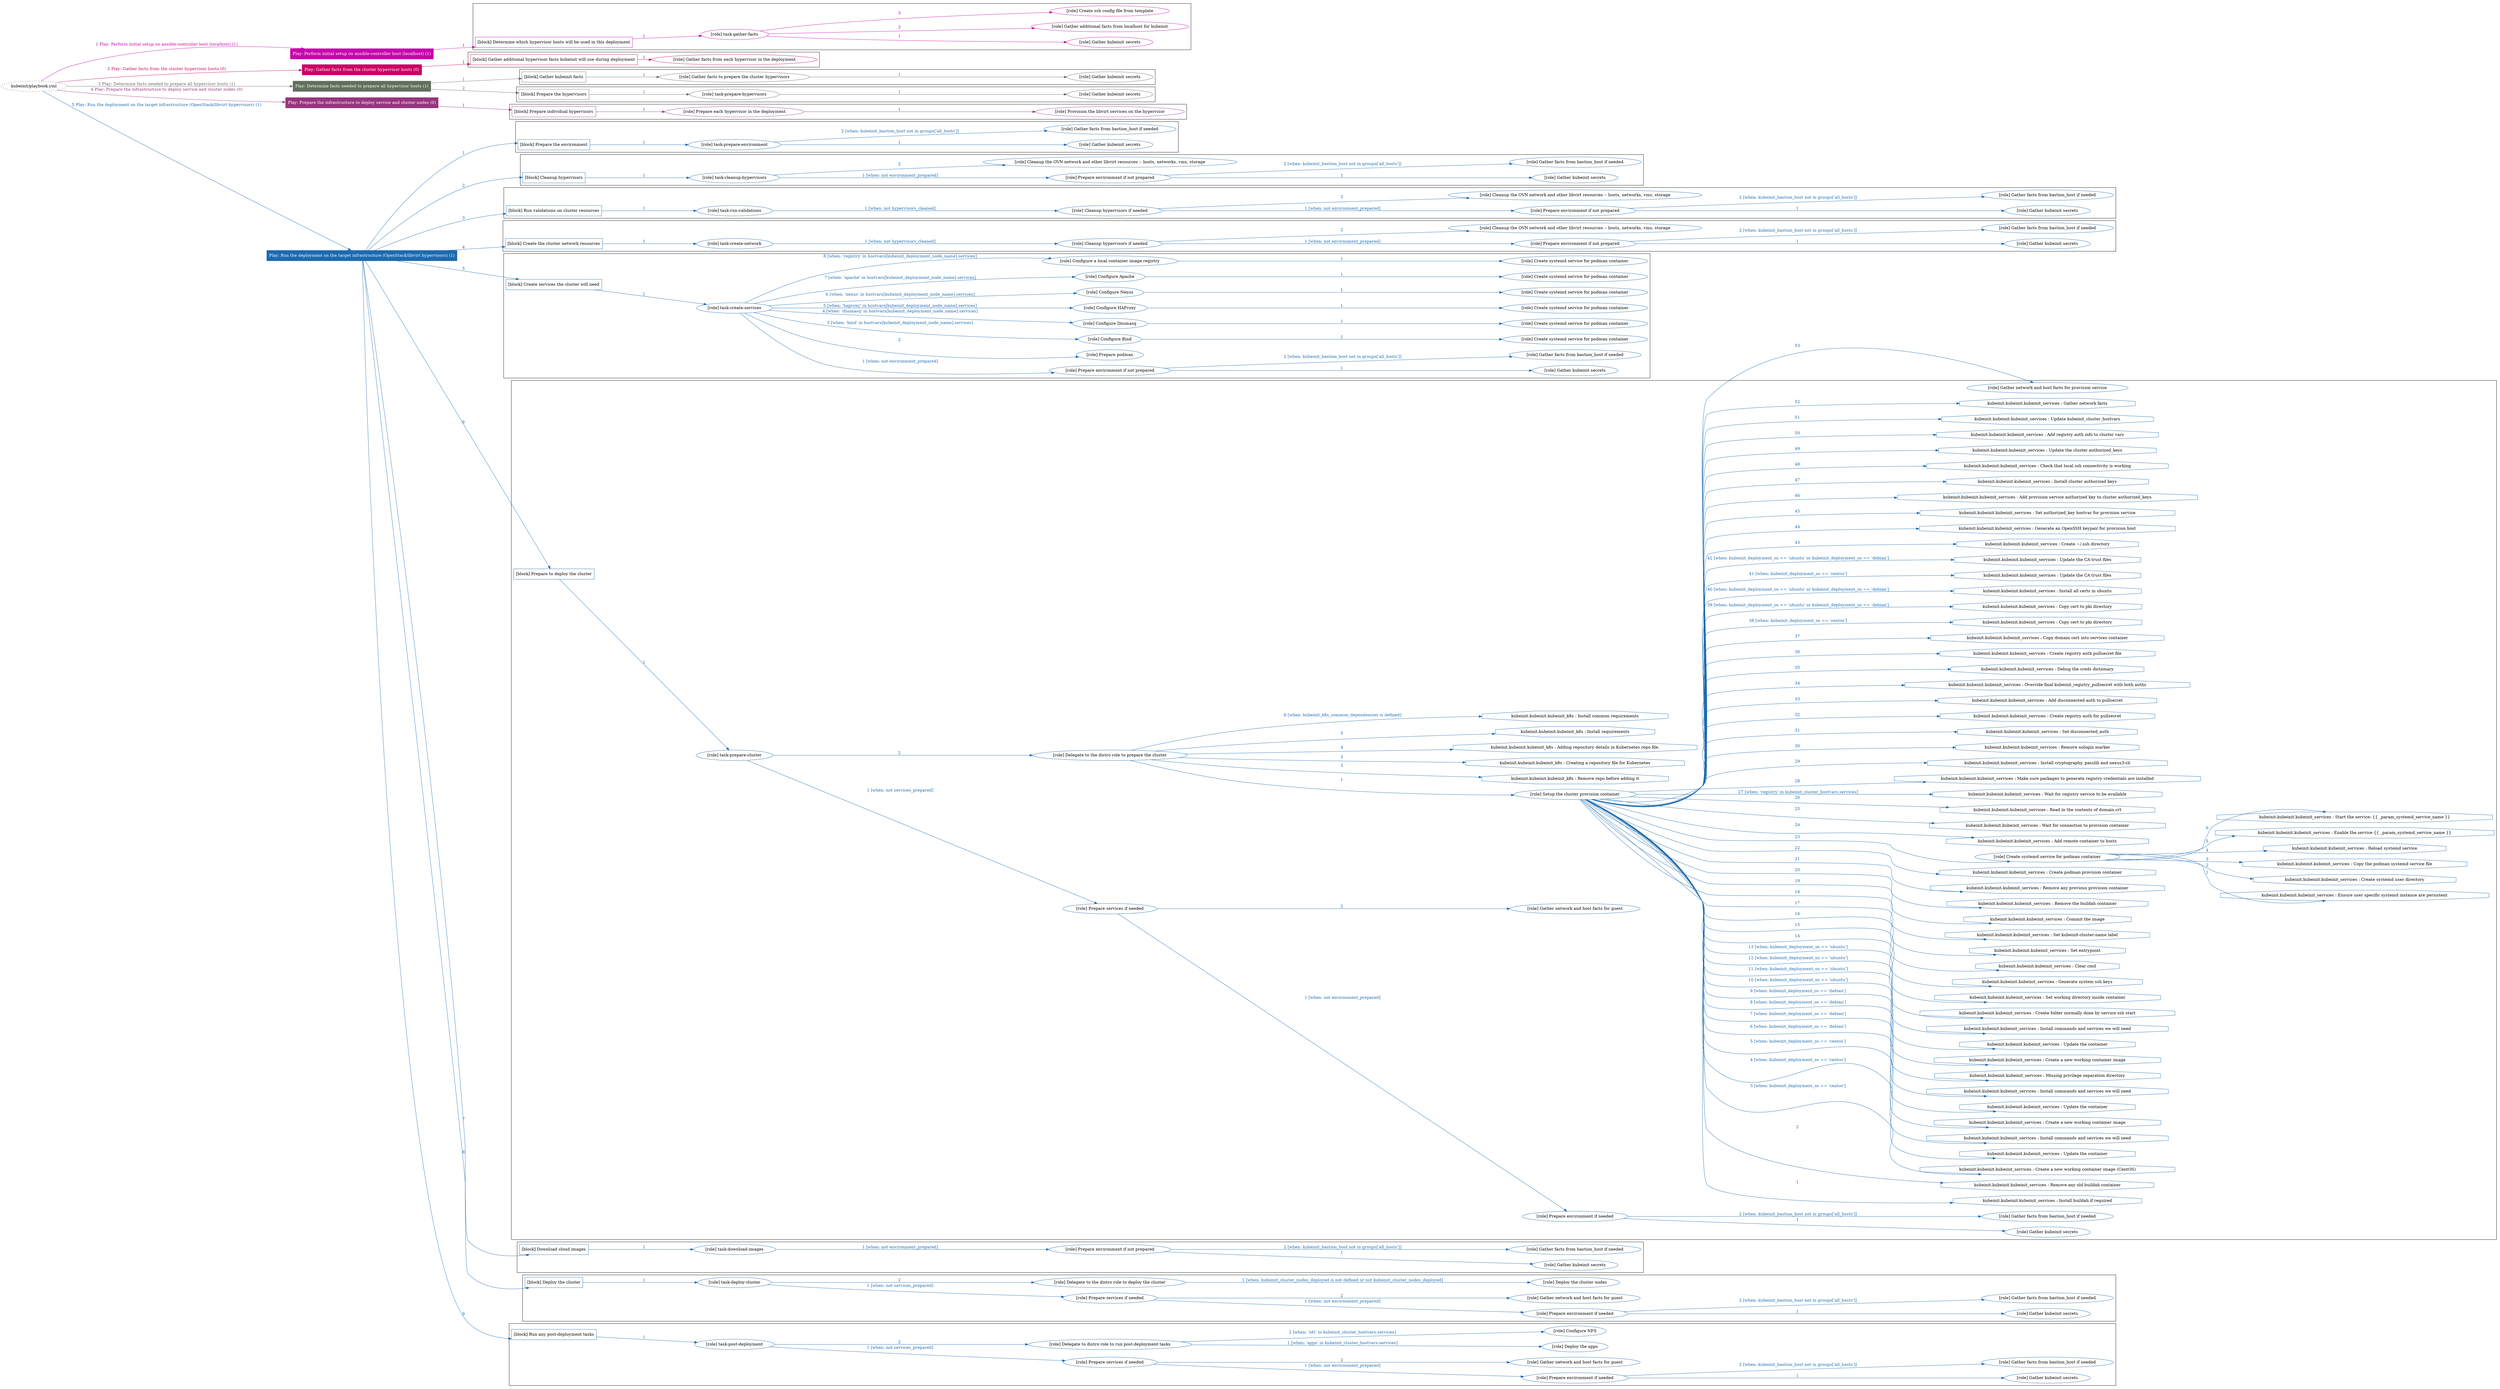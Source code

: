 digraph {
	graph [concentrate=true ordering=in rankdir=LR ratio=fill]
	edge [esep=5 sep=10]
	"kubeinit/playbook.yml" [URL="/home/runner/work/kubeinit/kubeinit/kubeinit/playbook.yml" id=playbook_a696b82f style=dotted]
	"kubeinit/playbook.yml" -> play_67d5e05f [label="1 Play: Perform initial setup on ansible-controller host (localhost) (1)" color="#c606ac" fontcolor="#c606ac" id=edge_play_67d5e05f labeltooltip="1 Play: Perform initial setup on ansible-controller host (localhost) (1)" tooltip="1 Play: Perform initial setup on ansible-controller host (localhost) (1)"]
	subgraph "Play: Perform initial setup on ansible-controller host (localhost) (1)" {
		play_67d5e05f [label="Play: Perform initial setup on ansible-controller host (localhost) (1)" URL="/home/runner/work/kubeinit/kubeinit/kubeinit/playbook.yml" color="#c606ac" fontcolor="#ffffff" id=play_67d5e05f shape=box style=filled tooltip=localhost]
		play_67d5e05f -> block_08b5ec31 [label=1 color="#c606ac" fontcolor="#c606ac" id=edge_block_08b5ec31 labeltooltip=1 tooltip=1]
		subgraph cluster_block_08b5ec31 {
			block_08b5ec31 [label="[block] Determine which hypervisor hosts will be used in this deployment" URL="/home/runner/work/kubeinit/kubeinit/kubeinit/playbook.yml" color="#c606ac" id=block_08b5ec31 labeltooltip="Determine which hypervisor hosts will be used in this deployment" shape=box tooltip="Determine which hypervisor hosts will be used in this deployment"]
			block_08b5ec31 -> role_a23367c9 [label="1 " color="#c606ac" fontcolor="#c606ac" id=edge_role_a23367c9 labeltooltip="1 " tooltip="1 "]
			subgraph "task-gather-facts" {
				role_a23367c9 [label="[role] task-gather-facts" URL="/home/runner/work/kubeinit/kubeinit/kubeinit/playbook.yml" color="#c606ac" id=role_a23367c9 tooltip="task-gather-facts"]
				role_a23367c9 -> role_966c0206 [label="1 " color="#c606ac" fontcolor="#c606ac" id=edge_role_966c0206 labeltooltip="1 " tooltip="1 "]
				subgraph "Gather kubeinit secrets" {
					role_966c0206 [label="[role] Gather kubeinit secrets" URL="/home/runner/.ansible/collections/ansible_collections/kubeinit/kubeinit/roles/kubeinit_prepare/tasks/build_hypervisors_group.yml" color="#c606ac" id=role_966c0206 tooltip="Gather kubeinit secrets"]
				}
				role_a23367c9 -> role_7ca06492 [label="2 " color="#c606ac" fontcolor="#c606ac" id=edge_role_7ca06492 labeltooltip="2 " tooltip="2 "]
				subgraph "Gather additional facts from localhost for kubeinit" {
					role_7ca06492 [label="[role] Gather additional facts from localhost for kubeinit" URL="/home/runner/.ansible/collections/ansible_collections/kubeinit/kubeinit/roles/kubeinit_prepare/tasks/build_hypervisors_group.yml" color="#c606ac" id=role_7ca06492 tooltip="Gather additional facts from localhost for kubeinit"]
				}
				role_a23367c9 -> role_4166bbae [label="3 " color="#c606ac" fontcolor="#c606ac" id=edge_role_4166bbae labeltooltip="3 " tooltip="3 "]
				subgraph "Create ssh config file from template" {
					role_4166bbae [label="[role] Create ssh config file from template" URL="/home/runner/.ansible/collections/ansible_collections/kubeinit/kubeinit/roles/kubeinit_prepare/tasks/build_hypervisors_group.yml" color="#c606ac" id=role_4166bbae tooltip="Create ssh config file from template"]
				}
			}
		}
	}
	"kubeinit/playbook.yml" -> play_3df22d97 [label="2 Play: Gather facts from the cluster hypervisor hosts (0)" color="#c90363" fontcolor="#c90363" id=edge_play_3df22d97 labeltooltip="2 Play: Gather facts from the cluster hypervisor hosts (0)" tooltip="2 Play: Gather facts from the cluster hypervisor hosts (0)"]
	subgraph "Play: Gather facts from the cluster hypervisor hosts (0)" {
		play_3df22d97 [label="Play: Gather facts from the cluster hypervisor hosts (0)" URL="/home/runner/work/kubeinit/kubeinit/kubeinit/playbook.yml" color="#c90363" fontcolor="#ffffff" id=play_3df22d97 shape=box style=filled tooltip="Play: Gather facts from the cluster hypervisor hosts (0)"]
		play_3df22d97 -> block_0f299b2e [label=1 color="#c90363" fontcolor="#c90363" id=edge_block_0f299b2e labeltooltip=1 tooltip=1]
		subgraph cluster_block_0f299b2e {
			block_0f299b2e [label="[block] Gather additional hypervisor facts kubeinit will use during deployment" URL="/home/runner/work/kubeinit/kubeinit/kubeinit/playbook.yml" color="#c90363" id=block_0f299b2e labeltooltip="Gather additional hypervisor facts kubeinit will use during deployment" shape=box tooltip="Gather additional hypervisor facts kubeinit will use during deployment"]
			block_0f299b2e -> role_10b6fcda [label="1 " color="#c90363" fontcolor="#c90363" id=edge_role_10b6fcda labeltooltip="1 " tooltip="1 "]
			subgraph "Gather facts from each hypervisor in the deployment" {
				role_10b6fcda [label="[role] Gather facts from each hypervisor in the deployment" URL="/home/runner/work/kubeinit/kubeinit/kubeinit/playbook.yml" color="#c90363" id=role_10b6fcda tooltip="Gather facts from each hypervisor in the deployment"]
			}
		}
	}
	"kubeinit/playbook.yml" -> play_653e8d1e [label="3 Play: Determine facts needed to prepare all hypervisor hosts (1)" color="#60705c" fontcolor="#60705c" id=edge_play_653e8d1e labeltooltip="3 Play: Determine facts needed to prepare all hypervisor hosts (1)" tooltip="3 Play: Determine facts needed to prepare all hypervisor hosts (1)"]
	subgraph "Play: Determine facts needed to prepare all hypervisor hosts (1)" {
		play_653e8d1e [label="Play: Determine facts needed to prepare all hypervisor hosts (1)" URL="/home/runner/work/kubeinit/kubeinit/kubeinit/playbook.yml" color="#60705c" fontcolor="#ffffff" id=play_653e8d1e shape=box style=filled tooltip=localhost]
		play_653e8d1e -> block_3032ec08 [label=1 color="#60705c" fontcolor="#60705c" id=edge_block_3032ec08 labeltooltip=1 tooltip=1]
		subgraph cluster_block_3032ec08 {
			block_3032ec08 [label="[block] Gather kubeinit facts" URL="/home/runner/work/kubeinit/kubeinit/kubeinit/playbook.yml" color="#60705c" id=block_3032ec08 labeltooltip="Gather kubeinit facts" shape=box tooltip="Gather kubeinit facts"]
			block_3032ec08 -> role_b5708983 [label="1 " color="#60705c" fontcolor="#60705c" id=edge_role_b5708983 labeltooltip="1 " tooltip="1 "]
			subgraph "Gather facts to prepare the cluster hypervisors" {
				role_b5708983 [label="[role] Gather facts to prepare the cluster hypervisors" URL="/home/runner/work/kubeinit/kubeinit/kubeinit/playbook.yml" color="#60705c" id=role_b5708983 tooltip="Gather facts to prepare the cluster hypervisors"]
				role_b5708983 -> role_0839fad8 [label="1 " color="#60705c" fontcolor="#60705c" id=edge_role_0839fad8 labeltooltip="1 " tooltip="1 "]
				subgraph "Gather kubeinit secrets" {
					role_0839fad8 [label="[role] Gather kubeinit secrets" URL="/home/runner/.ansible/collections/ansible_collections/kubeinit/kubeinit/roles/kubeinit_prepare/tasks/gather_kubeinit_facts.yml" color="#60705c" id=role_0839fad8 tooltip="Gather kubeinit secrets"]
				}
			}
		}
		play_653e8d1e -> block_9d41f8f1 [label=2 color="#60705c" fontcolor="#60705c" id=edge_block_9d41f8f1 labeltooltip=2 tooltip=2]
		subgraph cluster_block_9d41f8f1 {
			block_9d41f8f1 [label="[block] Prepare the hypervisors" URL="/home/runner/work/kubeinit/kubeinit/kubeinit/playbook.yml" color="#60705c" id=block_9d41f8f1 labeltooltip="Prepare the hypervisors" shape=box tooltip="Prepare the hypervisors"]
			block_9d41f8f1 -> role_d695810c [label="1 " color="#60705c" fontcolor="#60705c" id=edge_role_d695810c labeltooltip="1 " tooltip="1 "]
			subgraph "task-prepare-hypervisors" {
				role_d695810c [label="[role] task-prepare-hypervisors" URL="/home/runner/work/kubeinit/kubeinit/kubeinit/playbook.yml" color="#60705c" id=role_d695810c tooltip="task-prepare-hypervisors"]
				role_d695810c -> role_2cdfc761 [label="1 " color="#60705c" fontcolor="#60705c" id=edge_role_2cdfc761 labeltooltip="1 " tooltip="1 "]
				subgraph "Gather kubeinit secrets" {
					role_2cdfc761 [label="[role] Gather kubeinit secrets" URL="/home/runner/.ansible/collections/ansible_collections/kubeinit/kubeinit/roles/kubeinit_prepare/tasks/gather_kubeinit_facts.yml" color="#60705c" id=role_2cdfc761 tooltip="Gather kubeinit secrets"]
				}
			}
		}
	}
	"kubeinit/playbook.yml" -> play_5c167f4c [label="4 Play: Prepare the infrastructure to deploy service and cluster nodes (0)" color="#98347e" fontcolor="#98347e" id=edge_play_5c167f4c labeltooltip="4 Play: Prepare the infrastructure to deploy service and cluster nodes (0)" tooltip="4 Play: Prepare the infrastructure to deploy service and cluster nodes (0)"]
	subgraph "Play: Prepare the infrastructure to deploy service and cluster nodes (0)" {
		play_5c167f4c [label="Play: Prepare the infrastructure to deploy service and cluster nodes (0)" URL="/home/runner/work/kubeinit/kubeinit/kubeinit/playbook.yml" color="#98347e" fontcolor="#ffffff" id=play_5c167f4c shape=box style=filled tooltip="Play: Prepare the infrastructure to deploy service and cluster nodes (0)"]
		play_5c167f4c -> block_c0d90ec0 [label=1 color="#98347e" fontcolor="#98347e" id=edge_block_c0d90ec0 labeltooltip=1 tooltip=1]
		subgraph cluster_block_c0d90ec0 {
			block_c0d90ec0 [label="[block] Prepare individual hypervisors" URL="/home/runner/work/kubeinit/kubeinit/kubeinit/playbook.yml" color="#98347e" id=block_c0d90ec0 labeltooltip="Prepare individual hypervisors" shape=box tooltip="Prepare individual hypervisors"]
			block_c0d90ec0 -> role_7c930a1b [label="1 " color="#98347e" fontcolor="#98347e" id=edge_role_7c930a1b labeltooltip="1 " tooltip="1 "]
			subgraph "Prepare each hypervisor in the deployment" {
				role_7c930a1b [label="[role] Prepare each hypervisor in the deployment" URL="/home/runner/work/kubeinit/kubeinit/kubeinit/playbook.yml" color="#98347e" id=role_7c930a1b tooltip="Prepare each hypervisor in the deployment"]
				role_7c930a1b -> role_f8d21fdd [label="1 " color="#98347e" fontcolor="#98347e" id=edge_role_f8d21fdd labeltooltip="1 " tooltip="1 "]
				subgraph "Provision the libvirt services on the hypervisor" {
					role_f8d21fdd [label="[role] Provision the libvirt services on the hypervisor" URL="/home/runner/.ansible/collections/ansible_collections/kubeinit/kubeinit/roles/kubeinit_prepare/tasks/prepare_hypervisor.yml" color="#98347e" id=role_f8d21fdd tooltip="Provision the libvirt services on the hypervisor"]
				}
			}
		}
	}
	"kubeinit/playbook.yml" -> play_28692597 [label="5 Play: Run the deployment on the target infrastructure (OpenStack/libvirt hypervisors) (1)" color="#1c6aaf" fontcolor="#1c6aaf" id=edge_play_28692597 labeltooltip="5 Play: Run the deployment on the target infrastructure (OpenStack/libvirt hypervisors) (1)" tooltip="5 Play: Run the deployment on the target infrastructure (OpenStack/libvirt hypervisors) (1)"]
	subgraph "Play: Run the deployment on the target infrastructure (OpenStack/libvirt hypervisors) (1)" {
		play_28692597 [label="Play: Run the deployment on the target infrastructure (OpenStack/libvirt hypervisors) (1)" URL="/home/runner/work/kubeinit/kubeinit/kubeinit/playbook.yml" color="#1c6aaf" fontcolor="#ffffff" id=play_28692597 shape=box style=filled tooltip=localhost]
		play_28692597 -> block_ad5816d3 [label=1 color="#1c6aaf" fontcolor="#1c6aaf" id=edge_block_ad5816d3 labeltooltip=1 tooltip=1]
		subgraph cluster_block_ad5816d3 {
			block_ad5816d3 [label="[block] Prepare the environment" URL="/home/runner/work/kubeinit/kubeinit/kubeinit/playbook.yml" color="#1c6aaf" id=block_ad5816d3 labeltooltip="Prepare the environment" shape=box tooltip="Prepare the environment"]
			block_ad5816d3 -> role_c44dcc5a [label="1 " color="#1c6aaf" fontcolor="#1c6aaf" id=edge_role_c44dcc5a labeltooltip="1 " tooltip="1 "]
			subgraph "task-prepare-environment" {
				role_c44dcc5a [label="[role] task-prepare-environment" URL="/home/runner/work/kubeinit/kubeinit/kubeinit/playbook.yml" color="#1c6aaf" id=role_c44dcc5a tooltip="task-prepare-environment"]
				role_c44dcc5a -> role_a2ee01eb [label="1 " color="#1c6aaf" fontcolor="#1c6aaf" id=edge_role_a2ee01eb labeltooltip="1 " tooltip="1 "]
				subgraph "Gather kubeinit secrets" {
					role_a2ee01eb [label="[role] Gather kubeinit secrets" URL="/home/runner/.ansible/collections/ansible_collections/kubeinit/kubeinit/roles/kubeinit_prepare/tasks/gather_kubeinit_facts.yml" color="#1c6aaf" id=role_a2ee01eb tooltip="Gather kubeinit secrets"]
				}
				role_c44dcc5a -> role_1bdf96b6 [label="2 [when: kubeinit_bastion_host not in groups['all_hosts']]" color="#1c6aaf" fontcolor="#1c6aaf" id=edge_role_1bdf96b6 labeltooltip="2 [when: kubeinit_bastion_host not in groups['all_hosts']]" tooltip="2 [when: kubeinit_bastion_host not in groups['all_hosts']]"]
				subgraph "Gather facts from bastion_host if needed" {
					role_1bdf96b6 [label="[role] Gather facts from bastion_host if needed" URL="/home/runner/.ansible/collections/ansible_collections/kubeinit/kubeinit/roles/kubeinit_prepare/tasks/main.yml" color="#1c6aaf" id=role_1bdf96b6 tooltip="Gather facts from bastion_host if needed"]
				}
			}
		}
		play_28692597 -> block_fcab850b [label=2 color="#1c6aaf" fontcolor="#1c6aaf" id=edge_block_fcab850b labeltooltip=2 tooltip=2]
		subgraph cluster_block_fcab850b {
			block_fcab850b [label="[block] Cleanup hypervisors" URL="/home/runner/work/kubeinit/kubeinit/kubeinit/playbook.yml" color="#1c6aaf" id=block_fcab850b labeltooltip="Cleanup hypervisors" shape=box tooltip="Cleanup hypervisors"]
			block_fcab850b -> role_648a395d [label="1 " color="#1c6aaf" fontcolor="#1c6aaf" id=edge_role_648a395d labeltooltip="1 " tooltip="1 "]
			subgraph "task-cleanup-hypervisors" {
				role_648a395d [label="[role] task-cleanup-hypervisors" URL="/home/runner/work/kubeinit/kubeinit/kubeinit/playbook.yml" color="#1c6aaf" id=role_648a395d tooltip="task-cleanup-hypervisors"]
				role_648a395d -> role_75df8d11 [label="1 [when: not environment_prepared]" color="#1c6aaf" fontcolor="#1c6aaf" id=edge_role_75df8d11 labeltooltip="1 [when: not environment_prepared]" tooltip="1 [when: not environment_prepared]"]
				subgraph "Prepare environment if not prepared" {
					role_75df8d11 [label="[role] Prepare environment if not prepared" URL="/home/runner/.ansible/collections/ansible_collections/kubeinit/kubeinit/roles/kubeinit_libvirt/tasks/cleanup_hypervisors.yml" color="#1c6aaf" id=role_75df8d11 tooltip="Prepare environment if not prepared"]
					role_75df8d11 -> role_7bba5fab [label="1 " color="#1c6aaf" fontcolor="#1c6aaf" id=edge_role_7bba5fab labeltooltip="1 " tooltip="1 "]
					subgraph "Gather kubeinit secrets" {
						role_7bba5fab [label="[role] Gather kubeinit secrets" URL="/home/runner/.ansible/collections/ansible_collections/kubeinit/kubeinit/roles/kubeinit_prepare/tasks/gather_kubeinit_facts.yml" color="#1c6aaf" id=role_7bba5fab tooltip="Gather kubeinit secrets"]
					}
					role_75df8d11 -> role_ca4b23c4 [label="2 [when: kubeinit_bastion_host not in groups['all_hosts']]" color="#1c6aaf" fontcolor="#1c6aaf" id=edge_role_ca4b23c4 labeltooltip="2 [when: kubeinit_bastion_host not in groups['all_hosts']]" tooltip="2 [when: kubeinit_bastion_host not in groups['all_hosts']]"]
					subgraph "Gather facts from bastion_host if needed" {
						role_ca4b23c4 [label="[role] Gather facts from bastion_host if needed" URL="/home/runner/.ansible/collections/ansible_collections/kubeinit/kubeinit/roles/kubeinit_prepare/tasks/main.yml" color="#1c6aaf" id=role_ca4b23c4 tooltip="Gather facts from bastion_host if needed"]
					}
				}
				role_648a395d -> role_60f8280b [label="2 " color="#1c6aaf" fontcolor="#1c6aaf" id=edge_role_60f8280b labeltooltip="2 " tooltip="2 "]
				subgraph "Cleanup the OVN network and other libvirt resources -- hosts, networks, vms, storage" {
					role_60f8280b [label="[role] Cleanup the OVN network and other libvirt resources -- hosts, networks, vms, storage" URL="/home/runner/.ansible/collections/ansible_collections/kubeinit/kubeinit/roles/kubeinit_libvirt/tasks/cleanup_hypervisors.yml" color="#1c6aaf" id=role_60f8280b tooltip="Cleanup the OVN network and other libvirt resources -- hosts, networks, vms, storage"]
				}
			}
		}
		play_28692597 -> block_35262472 [label=3 color="#1c6aaf" fontcolor="#1c6aaf" id=edge_block_35262472 labeltooltip=3 tooltip=3]
		subgraph cluster_block_35262472 {
			block_35262472 [label="[block] Run validations on cluster resources" URL="/home/runner/work/kubeinit/kubeinit/kubeinit/playbook.yml" color="#1c6aaf" id=block_35262472 labeltooltip="Run validations on cluster resources" shape=box tooltip="Run validations on cluster resources"]
			block_35262472 -> role_4a18beb8 [label="1 " color="#1c6aaf" fontcolor="#1c6aaf" id=edge_role_4a18beb8 labeltooltip="1 " tooltip="1 "]
			subgraph "task-run-validations" {
				role_4a18beb8 [label="[role] task-run-validations" URL="/home/runner/work/kubeinit/kubeinit/kubeinit/playbook.yml" color="#1c6aaf" id=role_4a18beb8 tooltip="task-run-validations"]
				role_4a18beb8 -> role_bdf9607e [label="1 [when: not hypervisors_cleaned]" color="#1c6aaf" fontcolor="#1c6aaf" id=edge_role_bdf9607e labeltooltip="1 [when: not hypervisors_cleaned]" tooltip="1 [when: not hypervisors_cleaned]"]
				subgraph "Cleanup hypervisors if needed" {
					role_bdf9607e [label="[role] Cleanup hypervisors if needed" URL="/home/runner/.ansible/collections/ansible_collections/kubeinit/kubeinit/roles/kubeinit_validations/tasks/main.yml" color="#1c6aaf" id=role_bdf9607e tooltip="Cleanup hypervisors if needed"]
					role_bdf9607e -> role_3cf0a458 [label="1 [when: not environment_prepared]" color="#1c6aaf" fontcolor="#1c6aaf" id=edge_role_3cf0a458 labeltooltip="1 [when: not environment_prepared]" tooltip="1 [when: not environment_prepared]"]
					subgraph "Prepare environment if not prepared" {
						role_3cf0a458 [label="[role] Prepare environment if not prepared" URL="/home/runner/.ansible/collections/ansible_collections/kubeinit/kubeinit/roles/kubeinit_libvirt/tasks/cleanup_hypervisors.yml" color="#1c6aaf" id=role_3cf0a458 tooltip="Prepare environment if not prepared"]
						role_3cf0a458 -> role_7b70275a [label="1 " color="#1c6aaf" fontcolor="#1c6aaf" id=edge_role_7b70275a labeltooltip="1 " tooltip="1 "]
						subgraph "Gather kubeinit secrets" {
							role_7b70275a [label="[role] Gather kubeinit secrets" URL="/home/runner/.ansible/collections/ansible_collections/kubeinit/kubeinit/roles/kubeinit_prepare/tasks/gather_kubeinit_facts.yml" color="#1c6aaf" id=role_7b70275a tooltip="Gather kubeinit secrets"]
						}
						role_3cf0a458 -> role_53b470ab [label="2 [when: kubeinit_bastion_host not in groups['all_hosts']]" color="#1c6aaf" fontcolor="#1c6aaf" id=edge_role_53b470ab labeltooltip="2 [when: kubeinit_bastion_host not in groups['all_hosts']]" tooltip="2 [when: kubeinit_bastion_host not in groups['all_hosts']]"]
						subgraph "Gather facts from bastion_host if needed" {
							role_53b470ab [label="[role] Gather facts from bastion_host if needed" URL="/home/runner/.ansible/collections/ansible_collections/kubeinit/kubeinit/roles/kubeinit_prepare/tasks/main.yml" color="#1c6aaf" id=role_53b470ab tooltip="Gather facts from bastion_host if needed"]
						}
					}
					role_bdf9607e -> role_88cd9a20 [label="2 " color="#1c6aaf" fontcolor="#1c6aaf" id=edge_role_88cd9a20 labeltooltip="2 " tooltip="2 "]
					subgraph "Cleanup the OVN network and other libvirt resources -- hosts, networks, vms, storage" {
						role_88cd9a20 [label="[role] Cleanup the OVN network and other libvirt resources -- hosts, networks, vms, storage" URL="/home/runner/.ansible/collections/ansible_collections/kubeinit/kubeinit/roles/kubeinit_libvirt/tasks/cleanup_hypervisors.yml" color="#1c6aaf" id=role_88cd9a20 tooltip="Cleanup the OVN network and other libvirt resources -- hosts, networks, vms, storage"]
					}
				}
			}
		}
		play_28692597 -> block_5a6154e7 [label=4 color="#1c6aaf" fontcolor="#1c6aaf" id=edge_block_5a6154e7 labeltooltip=4 tooltip=4]
		subgraph cluster_block_5a6154e7 {
			block_5a6154e7 [label="[block] Create the cluster network resources" URL="/home/runner/work/kubeinit/kubeinit/kubeinit/playbook.yml" color="#1c6aaf" id=block_5a6154e7 labeltooltip="Create the cluster network resources" shape=box tooltip="Create the cluster network resources"]
			block_5a6154e7 -> role_6e5112db [label="1 " color="#1c6aaf" fontcolor="#1c6aaf" id=edge_role_6e5112db labeltooltip="1 " tooltip="1 "]
			subgraph "task-create-network" {
				role_6e5112db [label="[role] task-create-network" URL="/home/runner/work/kubeinit/kubeinit/kubeinit/playbook.yml" color="#1c6aaf" id=role_6e5112db tooltip="task-create-network"]
				role_6e5112db -> role_b596aa5a [label="1 [when: not hypervisors_cleaned]" color="#1c6aaf" fontcolor="#1c6aaf" id=edge_role_b596aa5a labeltooltip="1 [when: not hypervisors_cleaned]" tooltip="1 [when: not hypervisors_cleaned]"]
				subgraph "Cleanup hypervisors if needed" {
					role_b596aa5a [label="[role] Cleanup hypervisors if needed" URL="/home/runner/.ansible/collections/ansible_collections/kubeinit/kubeinit/roles/kubeinit_libvirt/tasks/create_network.yml" color="#1c6aaf" id=role_b596aa5a tooltip="Cleanup hypervisors if needed"]
					role_b596aa5a -> role_b815faae [label="1 [when: not environment_prepared]" color="#1c6aaf" fontcolor="#1c6aaf" id=edge_role_b815faae labeltooltip="1 [when: not environment_prepared]" tooltip="1 [when: not environment_prepared]"]
					subgraph "Prepare environment if not prepared" {
						role_b815faae [label="[role] Prepare environment if not prepared" URL="/home/runner/.ansible/collections/ansible_collections/kubeinit/kubeinit/roles/kubeinit_libvirt/tasks/cleanup_hypervisors.yml" color="#1c6aaf" id=role_b815faae tooltip="Prepare environment if not prepared"]
						role_b815faae -> role_9fdea20b [label="1 " color="#1c6aaf" fontcolor="#1c6aaf" id=edge_role_9fdea20b labeltooltip="1 " tooltip="1 "]
						subgraph "Gather kubeinit secrets" {
							role_9fdea20b [label="[role] Gather kubeinit secrets" URL="/home/runner/.ansible/collections/ansible_collections/kubeinit/kubeinit/roles/kubeinit_prepare/tasks/gather_kubeinit_facts.yml" color="#1c6aaf" id=role_9fdea20b tooltip="Gather kubeinit secrets"]
						}
						role_b815faae -> role_7dcdd8f0 [label="2 [when: kubeinit_bastion_host not in groups['all_hosts']]" color="#1c6aaf" fontcolor="#1c6aaf" id=edge_role_7dcdd8f0 labeltooltip="2 [when: kubeinit_bastion_host not in groups['all_hosts']]" tooltip="2 [when: kubeinit_bastion_host not in groups['all_hosts']]"]
						subgraph "Gather facts from bastion_host if needed" {
							role_7dcdd8f0 [label="[role] Gather facts from bastion_host if needed" URL="/home/runner/.ansible/collections/ansible_collections/kubeinit/kubeinit/roles/kubeinit_prepare/tasks/main.yml" color="#1c6aaf" id=role_7dcdd8f0 tooltip="Gather facts from bastion_host if needed"]
						}
					}
					role_b596aa5a -> role_e1e4ff95 [label="2 " color="#1c6aaf" fontcolor="#1c6aaf" id=edge_role_e1e4ff95 labeltooltip="2 " tooltip="2 "]
					subgraph "Cleanup the OVN network and other libvirt resources -- hosts, networks, vms, storage" {
						role_e1e4ff95 [label="[role] Cleanup the OVN network and other libvirt resources -- hosts, networks, vms, storage" URL="/home/runner/.ansible/collections/ansible_collections/kubeinit/kubeinit/roles/kubeinit_libvirt/tasks/cleanup_hypervisors.yml" color="#1c6aaf" id=role_e1e4ff95 tooltip="Cleanup the OVN network and other libvirt resources -- hosts, networks, vms, storage"]
					}
				}
			}
		}
		play_28692597 -> block_b37b7d50 [label=5 color="#1c6aaf" fontcolor="#1c6aaf" id=edge_block_b37b7d50 labeltooltip=5 tooltip=5]
		subgraph cluster_block_b37b7d50 {
			block_b37b7d50 [label="[block] Create services the cluster will need" URL="/home/runner/work/kubeinit/kubeinit/kubeinit/playbook.yml" color="#1c6aaf" id=block_b37b7d50 labeltooltip="Create services the cluster will need" shape=box tooltip="Create services the cluster will need"]
			block_b37b7d50 -> role_716939cf [label="1 " color="#1c6aaf" fontcolor="#1c6aaf" id=edge_role_716939cf labeltooltip="1 " tooltip="1 "]
			subgraph "task-create-services" {
				role_716939cf [label="[role] task-create-services" URL="/home/runner/work/kubeinit/kubeinit/kubeinit/playbook.yml" color="#1c6aaf" id=role_716939cf tooltip="task-create-services"]
				role_716939cf -> role_c8ed059a [label="1 [when: not environment_prepared]" color="#1c6aaf" fontcolor="#1c6aaf" id=edge_role_c8ed059a labeltooltip="1 [when: not environment_prepared]" tooltip="1 [when: not environment_prepared]"]
				subgraph "Prepare environment if not prepared" {
					role_c8ed059a [label="[role] Prepare environment if not prepared" URL="/home/runner/.ansible/collections/ansible_collections/kubeinit/kubeinit/roles/kubeinit_services/tasks/main.yml" color="#1c6aaf" id=role_c8ed059a tooltip="Prepare environment if not prepared"]
					role_c8ed059a -> role_0fabce01 [label="1 " color="#1c6aaf" fontcolor="#1c6aaf" id=edge_role_0fabce01 labeltooltip="1 " tooltip="1 "]
					subgraph "Gather kubeinit secrets" {
						role_0fabce01 [label="[role] Gather kubeinit secrets" URL="/home/runner/.ansible/collections/ansible_collections/kubeinit/kubeinit/roles/kubeinit_prepare/tasks/gather_kubeinit_facts.yml" color="#1c6aaf" id=role_0fabce01 tooltip="Gather kubeinit secrets"]
					}
					role_c8ed059a -> role_97b6737d [label="2 [when: kubeinit_bastion_host not in groups['all_hosts']]" color="#1c6aaf" fontcolor="#1c6aaf" id=edge_role_97b6737d labeltooltip="2 [when: kubeinit_bastion_host not in groups['all_hosts']]" tooltip="2 [when: kubeinit_bastion_host not in groups['all_hosts']]"]
					subgraph "Gather facts from bastion_host if needed" {
						role_97b6737d [label="[role] Gather facts from bastion_host if needed" URL="/home/runner/.ansible/collections/ansible_collections/kubeinit/kubeinit/roles/kubeinit_prepare/tasks/main.yml" color="#1c6aaf" id=role_97b6737d tooltip="Gather facts from bastion_host if needed"]
					}
				}
				role_716939cf -> role_580ad63e [label="2 " color="#1c6aaf" fontcolor="#1c6aaf" id=edge_role_580ad63e labeltooltip="2 " tooltip="2 "]
				subgraph "Prepare podman" {
					role_580ad63e [label="[role] Prepare podman" URL="/home/runner/.ansible/collections/ansible_collections/kubeinit/kubeinit/roles/kubeinit_services/tasks/00_create_service_pod.yml" color="#1c6aaf" id=role_580ad63e tooltip="Prepare podman"]
				}
				role_716939cf -> role_dc29881f [label="3 [when: 'bind' in hostvars[kubeinit_deployment_node_name].services]" color="#1c6aaf" fontcolor="#1c6aaf" id=edge_role_dc29881f labeltooltip="3 [when: 'bind' in hostvars[kubeinit_deployment_node_name].services]" tooltip="3 [when: 'bind' in hostvars[kubeinit_deployment_node_name].services]"]
				subgraph "Configure Bind" {
					role_dc29881f [label="[role] Configure Bind" URL="/home/runner/.ansible/collections/ansible_collections/kubeinit/kubeinit/roles/kubeinit_services/tasks/start_services_containers.yml" color="#1c6aaf" id=role_dc29881f tooltip="Configure Bind"]
					role_dc29881f -> role_30957869 [label="1 " color="#1c6aaf" fontcolor="#1c6aaf" id=edge_role_30957869 labeltooltip="1 " tooltip="1 "]
					subgraph "Create systemd service for podman container" {
						role_30957869 [label="[role] Create systemd service for podman container" URL="/home/runner/.ansible/collections/ansible_collections/kubeinit/kubeinit/roles/kubeinit_bind/tasks/main.yml" color="#1c6aaf" id=role_30957869 tooltip="Create systemd service for podman container"]
					}
				}
				role_716939cf -> role_e0f8bc72 [label="4 [when: 'dnsmasq' in hostvars[kubeinit_deployment_node_name].services]" color="#1c6aaf" fontcolor="#1c6aaf" id=edge_role_e0f8bc72 labeltooltip="4 [when: 'dnsmasq' in hostvars[kubeinit_deployment_node_name].services]" tooltip="4 [when: 'dnsmasq' in hostvars[kubeinit_deployment_node_name].services]"]
				subgraph "Configure Dnsmasq" {
					role_e0f8bc72 [label="[role] Configure Dnsmasq" URL="/home/runner/.ansible/collections/ansible_collections/kubeinit/kubeinit/roles/kubeinit_services/tasks/start_services_containers.yml" color="#1c6aaf" id=role_e0f8bc72 tooltip="Configure Dnsmasq"]
					role_e0f8bc72 -> role_59f09eaf [label="1 " color="#1c6aaf" fontcolor="#1c6aaf" id=edge_role_59f09eaf labeltooltip="1 " tooltip="1 "]
					subgraph "Create systemd service for podman container" {
						role_59f09eaf [label="[role] Create systemd service for podman container" URL="/home/runner/.ansible/collections/ansible_collections/kubeinit/kubeinit/roles/kubeinit_dnsmasq/tasks/main.yml" color="#1c6aaf" id=role_59f09eaf tooltip="Create systemd service for podman container"]
					}
				}
				role_716939cf -> role_2386aed4 [label="5 [when: 'haproxy' in hostvars[kubeinit_deployment_node_name].services]" color="#1c6aaf" fontcolor="#1c6aaf" id=edge_role_2386aed4 labeltooltip="5 [when: 'haproxy' in hostvars[kubeinit_deployment_node_name].services]" tooltip="5 [when: 'haproxy' in hostvars[kubeinit_deployment_node_name].services]"]
				subgraph "Configure HAProxy" {
					role_2386aed4 [label="[role] Configure HAProxy" URL="/home/runner/.ansible/collections/ansible_collections/kubeinit/kubeinit/roles/kubeinit_services/tasks/start_services_containers.yml" color="#1c6aaf" id=role_2386aed4 tooltip="Configure HAProxy"]
					role_2386aed4 -> role_ef71b30a [label="1 " color="#1c6aaf" fontcolor="#1c6aaf" id=edge_role_ef71b30a labeltooltip="1 " tooltip="1 "]
					subgraph "Create systemd service for podman container" {
						role_ef71b30a [label="[role] Create systemd service for podman container" URL="/home/runner/.ansible/collections/ansible_collections/kubeinit/kubeinit/roles/kubeinit_haproxy/tasks/main.yml" color="#1c6aaf" id=role_ef71b30a tooltip="Create systemd service for podman container"]
					}
				}
				role_716939cf -> role_03355963 [label="6 [when: 'nexus' in hostvars[kubeinit_deployment_node_name].services]" color="#1c6aaf" fontcolor="#1c6aaf" id=edge_role_03355963 labeltooltip="6 [when: 'nexus' in hostvars[kubeinit_deployment_node_name].services]" tooltip="6 [when: 'nexus' in hostvars[kubeinit_deployment_node_name].services]"]
				subgraph "Configure Nexus" {
					role_03355963 [label="[role] Configure Nexus" URL="/home/runner/.ansible/collections/ansible_collections/kubeinit/kubeinit/roles/kubeinit_services/tasks/start_services_containers.yml" color="#1c6aaf" id=role_03355963 tooltip="Configure Nexus"]
					role_03355963 -> role_d26c5812 [label="1 " color="#1c6aaf" fontcolor="#1c6aaf" id=edge_role_d26c5812 labeltooltip="1 " tooltip="1 "]
					subgraph "Create systemd service for podman container" {
						role_d26c5812 [label="[role] Create systemd service for podman container" URL="/home/runner/.ansible/collections/ansible_collections/kubeinit/kubeinit/roles/kubeinit_nexus/tasks/main.yml" color="#1c6aaf" id=role_d26c5812 tooltip="Create systemd service for podman container"]
					}
				}
				role_716939cf -> role_d9ff5e0d [label="7 [when: 'apache' in hostvars[kubeinit_deployment_node_name].services]" color="#1c6aaf" fontcolor="#1c6aaf" id=edge_role_d9ff5e0d labeltooltip="7 [when: 'apache' in hostvars[kubeinit_deployment_node_name].services]" tooltip="7 [when: 'apache' in hostvars[kubeinit_deployment_node_name].services]"]
				subgraph "Configure Apache" {
					role_d9ff5e0d [label="[role] Configure Apache" URL="/home/runner/.ansible/collections/ansible_collections/kubeinit/kubeinit/roles/kubeinit_services/tasks/start_services_containers.yml" color="#1c6aaf" id=role_d9ff5e0d tooltip="Configure Apache"]
					role_d9ff5e0d -> role_a44da699 [label="1 " color="#1c6aaf" fontcolor="#1c6aaf" id=edge_role_a44da699 labeltooltip="1 " tooltip="1 "]
					subgraph "Create systemd service for podman container" {
						role_a44da699 [label="[role] Create systemd service for podman container" URL="/home/runner/.ansible/collections/ansible_collections/kubeinit/kubeinit/roles/kubeinit_apache/tasks/main.yml" color="#1c6aaf" id=role_a44da699 tooltip="Create systemd service for podman container"]
					}
				}
				role_716939cf -> role_507e808d [label="8 [when: 'registry' in hostvars[kubeinit_deployment_node_name].services]" color="#1c6aaf" fontcolor="#1c6aaf" id=edge_role_507e808d labeltooltip="8 [when: 'registry' in hostvars[kubeinit_deployment_node_name].services]" tooltip="8 [when: 'registry' in hostvars[kubeinit_deployment_node_name].services]"]
				subgraph "Configure a local container image registry" {
					role_507e808d [label="[role] Configure a local container image registry" URL="/home/runner/.ansible/collections/ansible_collections/kubeinit/kubeinit/roles/kubeinit_services/tasks/start_services_containers.yml" color="#1c6aaf" id=role_507e808d tooltip="Configure a local container image registry"]
					role_507e808d -> role_d0eb9df6 [label="1 " color="#1c6aaf" fontcolor="#1c6aaf" id=edge_role_d0eb9df6 labeltooltip="1 " tooltip="1 "]
					subgraph "Create systemd service for podman container" {
						role_d0eb9df6 [label="[role] Create systemd service for podman container" URL="/home/runner/.ansible/collections/ansible_collections/kubeinit/kubeinit/roles/kubeinit_registry/tasks/main.yml" color="#1c6aaf" id=role_d0eb9df6 tooltip="Create systemd service for podman container"]
					}
				}
			}
		}
		play_28692597 -> block_e62e6afb [label=6 color="#1c6aaf" fontcolor="#1c6aaf" id=edge_block_e62e6afb labeltooltip=6 tooltip=6]
		subgraph cluster_block_e62e6afb {
			block_e62e6afb [label="[block] Prepare to deploy the cluster" URL="/home/runner/work/kubeinit/kubeinit/kubeinit/playbook.yml" color="#1c6aaf" id=block_e62e6afb labeltooltip="Prepare to deploy the cluster" shape=box tooltip="Prepare to deploy the cluster"]
			block_e62e6afb -> role_e0362eca [label="1 " color="#1c6aaf" fontcolor="#1c6aaf" id=edge_role_e0362eca labeltooltip="1 " tooltip="1 "]
			subgraph "task-prepare-cluster" {
				role_e0362eca [label="[role] task-prepare-cluster" URL="/home/runner/work/kubeinit/kubeinit/kubeinit/playbook.yml" color="#1c6aaf" id=role_e0362eca tooltip="task-prepare-cluster"]
				role_e0362eca -> role_f6c865c4 [label="1 [when: not services_prepared]" color="#1c6aaf" fontcolor="#1c6aaf" id=edge_role_f6c865c4 labeltooltip="1 [when: not services_prepared]" tooltip="1 [when: not services_prepared]"]
				subgraph "Prepare services if needed" {
					role_f6c865c4 [label="[role] Prepare services if needed" URL="/home/runner/.ansible/collections/ansible_collections/kubeinit/kubeinit/roles/kubeinit_prepare/tasks/prepare_cluster.yml" color="#1c6aaf" id=role_f6c865c4 tooltip="Prepare services if needed"]
					role_f6c865c4 -> role_5ae5253e [label="1 [when: not environment_prepared]" color="#1c6aaf" fontcolor="#1c6aaf" id=edge_role_5ae5253e labeltooltip="1 [when: not environment_prepared]" tooltip="1 [when: not environment_prepared]"]
					subgraph "Prepare environment if needed" {
						role_5ae5253e [label="[role] Prepare environment if needed" URL="/home/runner/.ansible/collections/ansible_collections/kubeinit/kubeinit/roles/kubeinit_services/tasks/prepare_services.yml" color="#1c6aaf" id=role_5ae5253e tooltip="Prepare environment if needed"]
						role_5ae5253e -> role_5ebecabd [label="1 " color="#1c6aaf" fontcolor="#1c6aaf" id=edge_role_5ebecabd labeltooltip="1 " tooltip="1 "]
						subgraph "Gather kubeinit secrets" {
							role_5ebecabd [label="[role] Gather kubeinit secrets" URL="/home/runner/.ansible/collections/ansible_collections/kubeinit/kubeinit/roles/kubeinit_prepare/tasks/gather_kubeinit_facts.yml" color="#1c6aaf" id=role_5ebecabd tooltip="Gather kubeinit secrets"]
						}
						role_5ae5253e -> role_98dbc121 [label="2 [when: kubeinit_bastion_host not in groups['all_hosts']]" color="#1c6aaf" fontcolor="#1c6aaf" id=edge_role_98dbc121 labeltooltip="2 [when: kubeinit_bastion_host not in groups['all_hosts']]" tooltip="2 [when: kubeinit_bastion_host not in groups['all_hosts']]"]
						subgraph "Gather facts from bastion_host if needed" {
							role_98dbc121 [label="[role] Gather facts from bastion_host if needed" URL="/home/runner/.ansible/collections/ansible_collections/kubeinit/kubeinit/roles/kubeinit_prepare/tasks/main.yml" color="#1c6aaf" id=role_98dbc121 tooltip="Gather facts from bastion_host if needed"]
						}
					}
					role_f6c865c4 -> role_e0d39f5b [label="2 " color="#1c6aaf" fontcolor="#1c6aaf" id=edge_role_e0d39f5b labeltooltip="2 " tooltip="2 "]
					subgraph "Gather network and host facts for guest" {
						role_e0d39f5b [label="[role] Gather network and host facts for guest" URL="/home/runner/.ansible/collections/ansible_collections/kubeinit/kubeinit/roles/kubeinit_services/tasks/prepare_services.yml" color="#1c6aaf" id=role_e0d39f5b tooltip="Gather network and host facts for guest"]
					}
				}
				role_e0362eca -> role_a0fc63e5 [label="2 " color="#1c6aaf" fontcolor="#1c6aaf" id=edge_role_a0fc63e5 labeltooltip="2 " tooltip="2 "]
				subgraph "Delegate to the distro role to prepare the cluster" {
					role_a0fc63e5 [label="[role] Delegate to the distro role to prepare the cluster" URL="/home/runner/.ansible/collections/ansible_collections/kubeinit/kubeinit/roles/kubeinit_prepare/tasks/prepare_cluster.yml" color="#1c6aaf" id=role_a0fc63e5 tooltip="Delegate to the distro role to prepare the cluster"]
					role_a0fc63e5 -> role_a8812a54 [label="1 " color="#1c6aaf" fontcolor="#1c6aaf" id=edge_role_a8812a54 labeltooltip="1 " tooltip="1 "]
					subgraph "Setup the cluster provision container" {
						role_a8812a54 [label="[role] Setup the cluster provision container" URL="/home/runner/.ansible/collections/ansible_collections/kubeinit/kubeinit/roles/kubeinit_k8s/tasks/prepare_cluster.yml" color="#1c6aaf" id=role_a8812a54 tooltip="Setup the cluster provision container"]
						task_313e3327 [label="kubeinit.kubeinit.kubeinit_services : Install buildah if required" URL="/home/runner/.ansible/collections/ansible_collections/kubeinit/kubeinit/roles/kubeinit_services/tasks/create_provision_container.yml" color="#1c6aaf" id=task_313e3327 shape=octagon tooltip="kubeinit.kubeinit.kubeinit_services : Install buildah if required"]
						role_a8812a54 -> task_313e3327 [label="1 " color="#1c6aaf" fontcolor="#1c6aaf" id=edge_task_313e3327 labeltooltip="1 " tooltip="1 "]
						task_6a8054a5 [label="kubeinit.kubeinit.kubeinit_services : Remove any old buildah container" URL="/home/runner/.ansible/collections/ansible_collections/kubeinit/kubeinit/roles/kubeinit_services/tasks/create_provision_container.yml" color="#1c6aaf" id=task_6a8054a5 shape=octagon tooltip="kubeinit.kubeinit.kubeinit_services : Remove any old buildah container"]
						role_a8812a54 -> task_6a8054a5 [label="2 " color="#1c6aaf" fontcolor="#1c6aaf" id=edge_task_6a8054a5 labeltooltip="2 " tooltip="2 "]
						task_dd4f90a7 [label="kubeinit.kubeinit.kubeinit_services : Create a new working container image (CentOS)" URL="/home/runner/.ansible/collections/ansible_collections/kubeinit/kubeinit/roles/kubeinit_services/tasks/create_provision_container.yml" color="#1c6aaf" id=task_dd4f90a7 shape=octagon tooltip="kubeinit.kubeinit.kubeinit_services : Create a new working container image (CentOS)"]
						role_a8812a54 -> task_dd4f90a7 [label="3 [when: kubeinit_deployment_os == 'centos']" color="#1c6aaf" fontcolor="#1c6aaf" id=edge_task_dd4f90a7 labeltooltip="3 [when: kubeinit_deployment_os == 'centos']" tooltip="3 [when: kubeinit_deployment_os == 'centos']"]
						task_c9b99f7a [label="kubeinit.kubeinit.kubeinit_services : Update the container" URL="/home/runner/.ansible/collections/ansible_collections/kubeinit/kubeinit/roles/kubeinit_services/tasks/create_provision_container.yml" color="#1c6aaf" id=task_c9b99f7a shape=octagon tooltip="kubeinit.kubeinit.kubeinit_services : Update the container"]
						role_a8812a54 -> task_c9b99f7a [label="4 [when: kubeinit_deployment_os == 'centos']" color="#1c6aaf" fontcolor="#1c6aaf" id=edge_task_c9b99f7a labeltooltip="4 [when: kubeinit_deployment_os == 'centos']" tooltip="4 [when: kubeinit_deployment_os == 'centos']"]
						task_b56c56d2 [label="kubeinit.kubeinit.kubeinit_services : Install commands and services we will need" URL="/home/runner/.ansible/collections/ansible_collections/kubeinit/kubeinit/roles/kubeinit_services/tasks/create_provision_container.yml" color="#1c6aaf" id=task_b56c56d2 shape=octagon tooltip="kubeinit.kubeinit.kubeinit_services : Install commands and services we will need"]
						role_a8812a54 -> task_b56c56d2 [label="5 [when: kubeinit_deployment_os == 'centos']" color="#1c6aaf" fontcolor="#1c6aaf" id=edge_task_b56c56d2 labeltooltip="5 [when: kubeinit_deployment_os == 'centos']" tooltip="5 [when: kubeinit_deployment_os == 'centos']"]
						task_b749bd02 [label="kubeinit.kubeinit.kubeinit_services : Create a new working container image" URL="/home/runner/.ansible/collections/ansible_collections/kubeinit/kubeinit/roles/kubeinit_services/tasks/create_provision_container.yml" color="#1c6aaf" id=task_b749bd02 shape=octagon tooltip="kubeinit.kubeinit.kubeinit_services : Create a new working container image"]
						role_a8812a54 -> task_b749bd02 [label="6 [when: kubeinit_deployment_os == 'debian']" color="#1c6aaf" fontcolor="#1c6aaf" id=edge_task_b749bd02 labeltooltip="6 [when: kubeinit_deployment_os == 'debian']" tooltip="6 [when: kubeinit_deployment_os == 'debian']"]
						task_cd31f5e6 [label="kubeinit.kubeinit.kubeinit_services : Update the container" URL="/home/runner/.ansible/collections/ansible_collections/kubeinit/kubeinit/roles/kubeinit_services/tasks/create_provision_container.yml" color="#1c6aaf" id=task_cd31f5e6 shape=octagon tooltip="kubeinit.kubeinit.kubeinit_services : Update the container"]
						role_a8812a54 -> task_cd31f5e6 [label="7 [when: kubeinit_deployment_os == 'debian']" color="#1c6aaf" fontcolor="#1c6aaf" id=edge_task_cd31f5e6 labeltooltip="7 [when: kubeinit_deployment_os == 'debian']" tooltip="7 [when: kubeinit_deployment_os == 'debian']"]
						task_86b15310 [label="kubeinit.kubeinit.kubeinit_services : Install commands and services we will need" URL="/home/runner/.ansible/collections/ansible_collections/kubeinit/kubeinit/roles/kubeinit_services/tasks/create_provision_container.yml" color="#1c6aaf" id=task_86b15310 shape=octagon tooltip="kubeinit.kubeinit.kubeinit_services : Install commands and services we will need"]
						role_a8812a54 -> task_86b15310 [label="8 [when: kubeinit_deployment_os == 'debian']" color="#1c6aaf" fontcolor="#1c6aaf" id=edge_task_86b15310 labeltooltip="8 [when: kubeinit_deployment_os == 'debian']" tooltip="8 [when: kubeinit_deployment_os == 'debian']"]
						task_485d07f0 [label="kubeinit.kubeinit.kubeinit_services : Missing privilege separation directory" URL="/home/runner/.ansible/collections/ansible_collections/kubeinit/kubeinit/roles/kubeinit_services/tasks/create_provision_container.yml" color="#1c6aaf" id=task_485d07f0 shape=octagon tooltip="kubeinit.kubeinit.kubeinit_services : Missing privilege separation directory"]
						role_a8812a54 -> task_485d07f0 [label="9 [when: kubeinit_deployment_os == 'debian']" color="#1c6aaf" fontcolor="#1c6aaf" id=edge_task_485d07f0 labeltooltip="9 [when: kubeinit_deployment_os == 'debian']" tooltip="9 [when: kubeinit_deployment_os == 'debian']"]
						task_6609310d [label="kubeinit.kubeinit.kubeinit_services : Create a new working container image" URL="/home/runner/.ansible/collections/ansible_collections/kubeinit/kubeinit/roles/kubeinit_services/tasks/create_provision_container.yml" color="#1c6aaf" id=task_6609310d shape=octagon tooltip="kubeinit.kubeinit.kubeinit_services : Create a new working container image"]
						role_a8812a54 -> task_6609310d [label="10 [when: kubeinit_deployment_os == 'ubuntu']" color="#1c6aaf" fontcolor="#1c6aaf" id=edge_task_6609310d labeltooltip="10 [when: kubeinit_deployment_os == 'ubuntu']" tooltip="10 [when: kubeinit_deployment_os == 'ubuntu']"]
						task_fd1c6639 [label="kubeinit.kubeinit.kubeinit_services : Update the container" URL="/home/runner/.ansible/collections/ansible_collections/kubeinit/kubeinit/roles/kubeinit_services/tasks/create_provision_container.yml" color="#1c6aaf" id=task_fd1c6639 shape=octagon tooltip="kubeinit.kubeinit.kubeinit_services : Update the container"]
						role_a8812a54 -> task_fd1c6639 [label="11 [when: kubeinit_deployment_os == 'ubuntu']" color="#1c6aaf" fontcolor="#1c6aaf" id=edge_task_fd1c6639 labeltooltip="11 [when: kubeinit_deployment_os == 'ubuntu']" tooltip="11 [when: kubeinit_deployment_os == 'ubuntu']"]
						task_d74bdd80 [label="kubeinit.kubeinit.kubeinit_services : Install commands and services we will need" URL="/home/runner/.ansible/collections/ansible_collections/kubeinit/kubeinit/roles/kubeinit_services/tasks/create_provision_container.yml" color="#1c6aaf" id=task_d74bdd80 shape=octagon tooltip="kubeinit.kubeinit.kubeinit_services : Install commands and services we will need"]
						role_a8812a54 -> task_d74bdd80 [label="12 [when: kubeinit_deployment_os == 'ubuntu']" color="#1c6aaf" fontcolor="#1c6aaf" id=edge_task_d74bdd80 labeltooltip="12 [when: kubeinit_deployment_os == 'ubuntu']" tooltip="12 [when: kubeinit_deployment_os == 'ubuntu']"]
						task_b87a676b [label="kubeinit.kubeinit.kubeinit_services : Create folder normally done by service ssh start" URL="/home/runner/.ansible/collections/ansible_collections/kubeinit/kubeinit/roles/kubeinit_services/tasks/create_provision_container.yml" color="#1c6aaf" id=task_b87a676b shape=octagon tooltip="kubeinit.kubeinit.kubeinit_services : Create folder normally done by service ssh start"]
						role_a8812a54 -> task_b87a676b [label="13 [when: kubeinit_deployment_os == 'ubuntu']" color="#1c6aaf" fontcolor="#1c6aaf" id=edge_task_b87a676b labeltooltip="13 [when: kubeinit_deployment_os == 'ubuntu']" tooltip="13 [when: kubeinit_deployment_os == 'ubuntu']"]
						task_7da294e3 [label="kubeinit.kubeinit.kubeinit_services : Set working directory inside container" URL="/home/runner/.ansible/collections/ansible_collections/kubeinit/kubeinit/roles/kubeinit_services/tasks/create_provision_container.yml" color="#1c6aaf" id=task_7da294e3 shape=octagon tooltip="kubeinit.kubeinit.kubeinit_services : Set working directory inside container"]
						role_a8812a54 -> task_7da294e3 [label="14 " color="#1c6aaf" fontcolor="#1c6aaf" id=edge_task_7da294e3 labeltooltip="14 " tooltip="14 "]
						task_444e934a [label="kubeinit.kubeinit.kubeinit_services : Generate system ssh keys" URL="/home/runner/.ansible/collections/ansible_collections/kubeinit/kubeinit/roles/kubeinit_services/tasks/create_provision_container.yml" color="#1c6aaf" id=task_444e934a shape=octagon tooltip="kubeinit.kubeinit.kubeinit_services : Generate system ssh keys"]
						role_a8812a54 -> task_444e934a [label="15 " color="#1c6aaf" fontcolor="#1c6aaf" id=edge_task_444e934a labeltooltip="15 " tooltip="15 "]
						task_060b6e0d [label="kubeinit.kubeinit.kubeinit_services : Clear cmd" URL="/home/runner/.ansible/collections/ansible_collections/kubeinit/kubeinit/roles/kubeinit_services/tasks/create_provision_container.yml" color="#1c6aaf" id=task_060b6e0d shape=octagon tooltip="kubeinit.kubeinit.kubeinit_services : Clear cmd"]
						role_a8812a54 -> task_060b6e0d [label="16 " color="#1c6aaf" fontcolor="#1c6aaf" id=edge_task_060b6e0d labeltooltip="16 " tooltip="16 "]
						task_ee31eda6 [label="kubeinit.kubeinit.kubeinit_services : Set entrypoint" URL="/home/runner/.ansible/collections/ansible_collections/kubeinit/kubeinit/roles/kubeinit_services/tasks/create_provision_container.yml" color="#1c6aaf" id=task_ee31eda6 shape=octagon tooltip="kubeinit.kubeinit.kubeinit_services : Set entrypoint"]
						role_a8812a54 -> task_ee31eda6 [label="17 " color="#1c6aaf" fontcolor="#1c6aaf" id=edge_task_ee31eda6 labeltooltip="17 " tooltip="17 "]
						task_a069e8c3 [label="kubeinit.kubeinit.kubeinit_services : Set kubeinit-cluster-name label" URL="/home/runner/.ansible/collections/ansible_collections/kubeinit/kubeinit/roles/kubeinit_services/tasks/create_provision_container.yml" color="#1c6aaf" id=task_a069e8c3 shape=octagon tooltip="kubeinit.kubeinit.kubeinit_services : Set kubeinit-cluster-name label"]
						role_a8812a54 -> task_a069e8c3 [label="18 " color="#1c6aaf" fontcolor="#1c6aaf" id=edge_task_a069e8c3 labeltooltip="18 " tooltip="18 "]
						task_1a05be1c [label="kubeinit.kubeinit.kubeinit_services : Commit the image" URL="/home/runner/.ansible/collections/ansible_collections/kubeinit/kubeinit/roles/kubeinit_services/tasks/create_provision_container.yml" color="#1c6aaf" id=task_1a05be1c shape=octagon tooltip="kubeinit.kubeinit.kubeinit_services : Commit the image"]
						role_a8812a54 -> task_1a05be1c [label="19 " color="#1c6aaf" fontcolor="#1c6aaf" id=edge_task_1a05be1c labeltooltip="19 " tooltip="19 "]
						task_94af7021 [label="kubeinit.kubeinit.kubeinit_services : Remove the buildah container" URL="/home/runner/.ansible/collections/ansible_collections/kubeinit/kubeinit/roles/kubeinit_services/tasks/create_provision_container.yml" color="#1c6aaf" id=task_94af7021 shape=octagon tooltip="kubeinit.kubeinit.kubeinit_services : Remove the buildah container"]
						role_a8812a54 -> task_94af7021 [label="20 " color="#1c6aaf" fontcolor="#1c6aaf" id=edge_task_94af7021 labeltooltip="20 " tooltip="20 "]
						task_f856a922 [label="kubeinit.kubeinit.kubeinit_services : Remove any previous provision container" URL="/home/runner/.ansible/collections/ansible_collections/kubeinit/kubeinit/roles/kubeinit_services/tasks/create_provision_container.yml" color="#1c6aaf" id=task_f856a922 shape=octagon tooltip="kubeinit.kubeinit.kubeinit_services : Remove any previous provision container"]
						role_a8812a54 -> task_f856a922 [label="21 " color="#1c6aaf" fontcolor="#1c6aaf" id=edge_task_f856a922 labeltooltip="21 " tooltip="21 "]
						task_fd34d52f [label="kubeinit.kubeinit.kubeinit_services : Create podman provision container" URL="/home/runner/.ansible/collections/ansible_collections/kubeinit/kubeinit/roles/kubeinit_services/tasks/create_provision_container.yml" color="#1c6aaf" id=task_fd34d52f shape=octagon tooltip="kubeinit.kubeinit.kubeinit_services : Create podman provision container"]
						role_a8812a54 -> task_fd34d52f [label="22 " color="#1c6aaf" fontcolor="#1c6aaf" id=edge_task_fd34d52f labeltooltip="22 " tooltip="22 "]
						role_a8812a54 -> role_80a865df [label="23 " color="#1c6aaf" fontcolor="#1c6aaf" id=edge_role_80a865df labeltooltip="23 " tooltip="23 "]
						subgraph "Create systemd service for podman container" {
							role_80a865df [label="[role] Create systemd service for podman container" URL="/home/runner/.ansible/collections/ansible_collections/kubeinit/kubeinit/roles/kubeinit_services/tasks/create_provision_container.yml" color="#1c6aaf" id=role_80a865df tooltip="Create systemd service for podman container"]
							task_2f8bae15 [label="kubeinit.kubeinit.kubeinit_services : Ensure user specific systemd instance are persistent" URL="/home/runner/.ansible/collections/ansible_collections/kubeinit/kubeinit/roles/kubeinit_services/tasks/create_managed_service.yml" color="#1c6aaf" id=task_2f8bae15 shape=octagon tooltip="kubeinit.kubeinit.kubeinit_services : Ensure user specific systemd instance are persistent"]
							role_80a865df -> task_2f8bae15 [label="1 " color="#1c6aaf" fontcolor="#1c6aaf" id=edge_task_2f8bae15 labeltooltip="1 " tooltip="1 "]
							task_17ce62f8 [label="kubeinit.kubeinit.kubeinit_services : Create systemd user directory" URL="/home/runner/.ansible/collections/ansible_collections/kubeinit/kubeinit/roles/kubeinit_services/tasks/create_managed_service.yml" color="#1c6aaf" id=task_17ce62f8 shape=octagon tooltip="kubeinit.kubeinit.kubeinit_services : Create systemd user directory"]
							role_80a865df -> task_17ce62f8 [label="2 " color="#1c6aaf" fontcolor="#1c6aaf" id=edge_task_17ce62f8 labeltooltip="2 " tooltip="2 "]
							task_8af3c44e [label="kubeinit.kubeinit.kubeinit_services : Copy the podman systemd service file" URL="/home/runner/.ansible/collections/ansible_collections/kubeinit/kubeinit/roles/kubeinit_services/tasks/create_managed_service.yml" color="#1c6aaf" id=task_8af3c44e shape=octagon tooltip="kubeinit.kubeinit.kubeinit_services : Copy the podman systemd service file"]
							role_80a865df -> task_8af3c44e [label="3 " color="#1c6aaf" fontcolor="#1c6aaf" id=edge_task_8af3c44e labeltooltip="3 " tooltip="3 "]
							task_d3ac3401 [label="kubeinit.kubeinit.kubeinit_services : Reload systemd service" URL="/home/runner/.ansible/collections/ansible_collections/kubeinit/kubeinit/roles/kubeinit_services/tasks/create_managed_service.yml" color="#1c6aaf" id=task_d3ac3401 shape=octagon tooltip="kubeinit.kubeinit.kubeinit_services : Reload systemd service"]
							role_80a865df -> task_d3ac3401 [label="4 " color="#1c6aaf" fontcolor="#1c6aaf" id=edge_task_d3ac3401 labeltooltip="4 " tooltip="4 "]
							task_0c27eac4 [label="kubeinit.kubeinit.kubeinit_services : Enable the service {{ _param_systemd_service_name }}" URL="/home/runner/.ansible/collections/ansible_collections/kubeinit/kubeinit/roles/kubeinit_services/tasks/create_managed_service.yml" color="#1c6aaf" id=task_0c27eac4 shape=octagon tooltip="kubeinit.kubeinit.kubeinit_services : Enable the service {{ _param_systemd_service_name }}"]
							role_80a865df -> task_0c27eac4 [label="5 " color="#1c6aaf" fontcolor="#1c6aaf" id=edge_task_0c27eac4 labeltooltip="5 " tooltip="5 "]
							task_9ec82c0a [label="kubeinit.kubeinit.kubeinit_services : Start the service: {{ _param_systemd_service_name }}" URL="/home/runner/.ansible/collections/ansible_collections/kubeinit/kubeinit/roles/kubeinit_services/tasks/create_managed_service.yml" color="#1c6aaf" id=task_9ec82c0a shape=octagon tooltip="kubeinit.kubeinit.kubeinit_services : Start the service: {{ _param_systemd_service_name }}"]
							role_80a865df -> task_9ec82c0a [label="6 " color="#1c6aaf" fontcolor="#1c6aaf" id=edge_task_9ec82c0a labeltooltip="6 " tooltip="6 "]
						}
						task_a6422739 [label="kubeinit.kubeinit.kubeinit_services : Add remote container to hosts" URL="/home/runner/.ansible/collections/ansible_collections/kubeinit/kubeinit/roles/kubeinit_services/tasks/create_provision_container.yml" color="#1c6aaf" id=task_a6422739 shape=octagon tooltip="kubeinit.kubeinit.kubeinit_services : Add remote container to hosts"]
						role_a8812a54 -> task_a6422739 [label="24 " color="#1c6aaf" fontcolor="#1c6aaf" id=edge_task_a6422739 labeltooltip="24 " tooltip="24 "]
						task_ad39e4ca [label="kubeinit.kubeinit.kubeinit_services : Wait for connection to provision container" URL="/home/runner/.ansible/collections/ansible_collections/kubeinit/kubeinit/roles/kubeinit_services/tasks/create_provision_container.yml" color="#1c6aaf" id=task_ad39e4ca shape=octagon tooltip="kubeinit.kubeinit.kubeinit_services : Wait for connection to provision container"]
						role_a8812a54 -> task_ad39e4ca [label="25 " color="#1c6aaf" fontcolor="#1c6aaf" id=edge_task_ad39e4ca labeltooltip="25 " tooltip="25 "]
						task_a984049e [label="kubeinit.kubeinit.kubeinit_services : Read in the contents of domain.crt" URL="/home/runner/.ansible/collections/ansible_collections/kubeinit/kubeinit/roles/kubeinit_services/tasks/create_provision_container.yml" color="#1c6aaf" id=task_a984049e shape=octagon tooltip="kubeinit.kubeinit.kubeinit_services : Read in the contents of domain.crt"]
						role_a8812a54 -> task_a984049e [label="26 " color="#1c6aaf" fontcolor="#1c6aaf" id=edge_task_a984049e labeltooltip="26 " tooltip="26 "]
						task_7706cd20 [label="kubeinit.kubeinit.kubeinit_services : Wait for registry service to be available" URL="/home/runner/.ansible/collections/ansible_collections/kubeinit/kubeinit/roles/kubeinit_services/tasks/create_provision_container.yml" color="#1c6aaf" id=task_7706cd20 shape=octagon tooltip="kubeinit.kubeinit.kubeinit_services : Wait for registry service to be available"]
						role_a8812a54 -> task_7706cd20 [label="27 [when: 'registry' in kubeinit_cluster_hostvars.services]" color="#1c6aaf" fontcolor="#1c6aaf" id=edge_task_7706cd20 labeltooltip="27 [when: 'registry' in kubeinit_cluster_hostvars.services]" tooltip="27 [when: 'registry' in kubeinit_cluster_hostvars.services]"]
						task_9f3446fc [label="kubeinit.kubeinit.kubeinit_services : Make sure packages to generate registry credentials are installed" URL="/home/runner/.ansible/collections/ansible_collections/kubeinit/kubeinit/roles/kubeinit_services/tasks/create_provision_container.yml" color="#1c6aaf" id=task_9f3446fc shape=octagon tooltip="kubeinit.kubeinit.kubeinit_services : Make sure packages to generate registry credentials are installed"]
						role_a8812a54 -> task_9f3446fc [label="28 " color="#1c6aaf" fontcolor="#1c6aaf" id=edge_task_9f3446fc labeltooltip="28 " tooltip="28 "]
						task_1784ab31 [label="kubeinit.kubeinit.kubeinit_services : Install cryptography, passlib and nexus3-cli" URL="/home/runner/.ansible/collections/ansible_collections/kubeinit/kubeinit/roles/kubeinit_services/tasks/create_provision_container.yml" color="#1c6aaf" id=task_1784ab31 shape=octagon tooltip="kubeinit.kubeinit.kubeinit_services : Install cryptography, passlib and nexus3-cli"]
						role_a8812a54 -> task_1784ab31 [label="29 " color="#1c6aaf" fontcolor="#1c6aaf" id=edge_task_1784ab31 labeltooltip="29 " tooltip="29 "]
						task_548530eb [label="kubeinit.kubeinit.kubeinit_services : Remove nologin marker" URL="/home/runner/.ansible/collections/ansible_collections/kubeinit/kubeinit/roles/kubeinit_services/tasks/create_provision_container.yml" color="#1c6aaf" id=task_548530eb shape=octagon tooltip="kubeinit.kubeinit.kubeinit_services : Remove nologin marker"]
						role_a8812a54 -> task_548530eb [label="30 " color="#1c6aaf" fontcolor="#1c6aaf" id=edge_task_548530eb labeltooltip="30 " tooltip="30 "]
						task_39bf0ee9 [label="kubeinit.kubeinit.kubeinit_services : Set disconnected_auth" URL="/home/runner/.ansible/collections/ansible_collections/kubeinit/kubeinit/roles/kubeinit_services/tasks/create_provision_container.yml" color="#1c6aaf" id=task_39bf0ee9 shape=octagon tooltip="kubeinit.kubeinit.kubeinit_services : Set disconnected_auth"]
						role_a8812a54 -> task_39bf0ee9 [label="31 " color="#1c6aaf" fontcolor="#1c6aaf" id=edge_task_39bf0ee9 labeltooltip="31 " tooltip="31 "]
						task_bc25a3c0 [label="kubeinit.kubeinit.kubeinit_services : Create registry auth for pullsecret" URL="/home/runner/.ansible/collections/ansible_collections/kubeinit/kubeinit/roles/kubeinit_services/tasks/create_provision_container.yml" color="#1c6aaf" id=task_bc25a3c0 shape=octagon tooltip="kubeinit.kubeinit.kubeinit_services : Create registry auth for pullsecret"]
						role_a8812a54 -> task_bc25a3c0 [label="32 " color="#1c6aaf" fontcolor="#1c6aaf" id=edge_task_bc25a3c0 labeltooltip="32 " tooltip="32 "]
						task_fc3bb8da [label="kubeinit.kubeinit.kubeinit_services : Add disconnected auth to pullsecret" URL="/home/runner/.ansible/collections/ansible_collections/kubeinit/kubeinit/roles/kubeinit_services/tasks/create_provision_container.yml" color="#1c6aaf" id=task_fc3bb8da shape=octagon tooltip="kubeinit.kubeinit.kubeinit_services : Add disconnected auth to pullsecret"]
						role_a8812a54 -> task_fc3bb8da [label="33 " color="#1c6aaf" fontcolor="#1c6aaf" id=edge_task_fc3bb8da labeltooltip="33 " tooltip="33 "]
						task_9b8a1765 [label="kubeinit.kubeinit.kubeinit_services : Override final kubeinit_registry_pullsecret with both auths" URL="/home/runner/.ansible/collections/ansible_collections/kubeinit/kubeinit/roles/kubeinit_services/tasks/create_provision_container.yml" color="#1c6aaf" id=task_9b8a1765 shape=octagon tooltip="kubeinit.kubeinit.kubeinit_services : Override final kubeinit_registry_pullsecret with both auths"]
						role_a8812a54 -> task_9b8a1765 [label="34 " color="#1c6aaf" fontcolor="#1c6aaf" id=edge_task_9b8a1765 labeltooltip="34 " tooltip="34 "]
						task_36810c7a [label="kubeinit.kubeinit.kubeinit_services : Debug the creds dictionary" URL="/home/runner/.ansible/collections/ansible_collections/kubeinit/kubeinit/roles/kubeinit_services/tasks/create_provision_container.yml" color="#1c6aaf" id=task_36810c7a shape=octagon tooltip="kubeinit.kubeinit.kubeinit_services : Debug the creds dictionary"]
						role_a8812a54 -> task_36810c7a [label="35 " color="#1c6aaf" fontcolor="#1c6aaf" id=edge_task_36810c7a labeltooltip="35 " tooltip="35 "]
						task_6441b64e [label="kubeinit.kubeinit.kubeinit_services : Create registry auth pullsecret file" URL="/home/runner/.ansible/collections/ansible_collections/kubeinit/kubeinit/roles/kubeinit_services/tasks/create_provision_container.yml" color="#1c6aaf" id=task_6441b64e shape=octagon tooltip="kubeinit.kubeinit.kubeinit_services : Create registry auth pullsecret file"]
						role_a8812a54 -> task_6441b64e [label="36 " color="#1c6aaf" fontcolor="#1c6aaf" id=edge_task_6441b64e labeltooltip="36 " tooltip="36 "]
						task_8f35e74f [label="kubeinit.kubeinit.kubeinit_services : Copy domain cert into services container" URL="/home/runner/.ansible/collections/ansible_collections/kubeinit/kubeinit/roles/kubeinit_services/tasks/create_provision_container.yml" color="#1c6aaf" id=task_8f35e74f shape=octagon tooltip="kubeinit.kubeinit.kubeinit_services : Copy domain cert into services container"]
						role_a8812a54 -> task_8f35e74f [label="37 " color="#1c6aaf" fontcolor="#1c6aaf" id=edge_task_8f35e74f labeltooltip="37 " tooltip="37 "]
						task_b91b87a0 [label="kubeinit.kubeinit.kubeinit_services : Copy cert to pki directory" URL="/home/runner/.ansible/collections/ansible_collections/kubeinit/kubeinit/roles/kubeinit_services/tasks/create_provision_container.yml" color="#1c6aaf" id=task_b91b87a0 shape=octagon tooltip="kubeinit.kubeinit.kubeinit_services : Copy cert to pki directory"]
						role_a8812a54 -> task_b91b87a0 [label="38 [when: kubeinit_deployment_os == 'centos']" color="#1c6aaf" fontcolor="#1c6aaf" id=edge_task_b91b87a0 labeltooltip="38 [when: kubeinit_deployment_os == 'centos']" tooltip="38 [when: kubeinit_deployment_os == 'centos']"]
						task_59c4ebba [label="kubeinit.kubeinit.kubeinit_services : Copy cert to pki directory" URL="/home/runner/.ansible/collections/ansible_collections/kubeinit/kubeinit/roles/kubeinit_services/tasks/create_provision_container.yml" color="#1c6aaf" id=task_59c4ebba shape=octagon tooltip="kubeinit.kubeinit.kubeinit_services : Copy cert to pki directory"]
						role_a8812a54 -> task_59c4ebba [label="39 [when: kubeinit_deployment_os == 'ubuntu' or kubeinit_deployment_os == 'debian']" color="#1c6aaf" fontcolor="#1c6aaf" id=edge_task_59c4ebba labeltooltip="39 [when: kubeinit_deployment_os == 'ubuntu' or kubeinit_deployment_os == 'debian']" tooltip="39 [when: kubeinit_deployment_os == 'ubuntu' or kubeinit_deployment_os == 'debian']"]
						task_29cc5851 [label="kubeinit.kubeinit.kubeinit_services : Install all certs in ubuntu" URL="/home/runner/.ansible/collections/ansible_collections/kubeinit/kubeinit/roles/kubeinit_services/tasks/create_provision_container.yml" color="#1c6aaf" id=task_29cc5851 shape=octagon tooltip="kubeinit.kubeinit.kubeinit_services : Install all certs in ubuntu"]
						role_a8812a54 -> task_29cc5851 [label="40 [when: kubeinit_deployment_os == 'ubuntu' or kubeinit_deployment_os == 'debian']" color="#1c6aaf" fontcolor="#1c6aaf" id=edge_task_29cc5851 labeltooltip="40 [when: kubeinit_deployment_os == 'ubuntu' or kubeinit_deployment_os == 'debian']" tooltip="40 [when: kubeinit_deployment_os == 'ubuntu' or kubeinit_deployment_os == 'debian']"]
						task_48a22470 [label="kubeinit.kubeinit.kubeinit_services : Update the CA trust files" URL="/home/runner/.ansible/collections/ansible_collections/kubeinit/kubeinit/roles/kubeinit_services/tasks/create_provision_container.yml" color="#1c6aaf" id=task_48a22470 shape=octagon tooltip="kubeinit.kubeinit.kubeinit_services : Update the CA trust files"]
						role_a8812a54 -> task_48a22470 [label="41 [when: kubeinit_deployment_os == 'centos']" color="#1c6aaf" fontcolor="#1c6aaf" id=edge_task_48a22470 labeltooltip="41 [when: kubeinit_deployment_os == 'centos']" tooltip="41 [when: kubeinit_deployment_os == 'centos']"]
						task_a7f0eec9 [label="kubeinit.kubeinit.kubeinit_services : Update the CA trust files" URL="/home/runner/.ansible/collections/ansible_collections/kubeinit/kubeinit/roles/kubeinit_services/tasks/create_provision_container.yml" color="#1c6aaf" id=task_a7f0eec9 shape=octagon tooltip="kubeinit.kubeinit.kubeinit_services : Update the CA trust files"]
						role_a8812a54 -> task_a7f0eec9 [label="42 [when: kubeinit_deployment_os == 'ubuntu' or kubeinit_deployment_os == 'debian']" color="#1c6aaf" fontcolor="#1c6aaf" id=edge_task_a7f0eec9 labeltooltip="42 [when: kubeinit_deployment_os == 'ubuntu' or kubeinit_deployment_os == 'debian']" tooltip="42 [when: kubeinit_deployment_os == 'ubuntu' or kubeinit_deployment_os == 'debian']"]
						task_32f9ab19 [label="kubeinit.kubeinit.kubeinit_services : Create ~/.ssh directory" URL="/home/runner/.ansible/collections/ansible_collections/kubeinit/kubeinit/roles/kubeinit_services/tasks/create_provision_container.yml" color="#1c6aaf" id=task_32f9ab19 shape=octagon tooltip="kubeinit.kubeinit.kubeinit_services : Create ~/.ssh directory"]
						role_a8812a54 -> task_32f9ab19 [label="43 " color="#1c6aaf" fontcolor="#1c6aaf" id=edge_task_32f9ab19 labeltooltip="43 " tooltip="43 "]
						task_b819dab2 [label="kubeinit.kubeinit.kubeinit_services : Generate an OpenSSH keypair for provision host" URL="/home/runner/.ansible/collections/ansible_collections/kubeinit/kubeinit/roles/kubeinit_services/tasks/create_provision_container.yml" color="#1c6aaf" id=task_b819dab2 shape=octagon tooltip="kubeinit.kubeinit.kubeinit_services : Generate an OpenSSH keypair for provision host"]
						role_a8812a54 -> task_b819dab2 [label="44 " color="#1c6aaf" fontcolor="#1c6aaf" id=edge_task_b819dab2 labeltooltip="44 " tooltip="44 "]
						task_ba1aecd5 [label="kubeinit.kubeinit.kubeinit_services : Set authorized_key hostvar for provision service" URL="/home/runner/.ansible/collections/ansible_collections/kubeinit/kubeinit/roles/kubeinit_services/tasks/create_provision_container.yml" color="#1c6aaf" id=task_ba1aecd5 shape=octagon tooltip="kubeinit.kubeinit.kubeinit_services : Set authorized_key hostvar for provision service"]
						role_a8812a54 -> task_ba1aecd5 [label="45 " color="#1c6aaf" fontcolor="#1c6aaf" id=edge_task_ba1aecd5 labeltooltip="45 " tooltip="45 "]
						task_e07b530b [label="kubeinit.kubeinit.kubeinit_services : Add provision service authorized key to cluster authorized_keys" URL="/home/runner/.ansible/collections/ansible_collections/kubeinit/kubeinit/roles/kubeinit_services/tasks/create_provision_container.yml" color="#1c6aaf" id=task_e07b530b shape=octagon tooltip="kubeinit.kubeinit.kubeinit_services : Add provision service authorized key to cluster authorized_keys"]
						role_a8812a54 -> task_e07b530b [label="46 " color="#1c6aaf" fontcolor="#1c6aaf" id=edge_task_e07b530b labeltooltip="46 " tooltip="46 "]
						task_1ea16cc2 [label="kubeinit.kubeinit.kubeinit_services : Install cluster authorized keys" URL="/home/runner/.ansible/collections/ansible_collections/kubeinit/kubeinit/roles/kubeinit_services/tasks/create_provision_container.yml" color="#1c6aaf" id=task_1ea16cc2 shape=octagon tooltip="kubeinit.kubeinit.kubeinit_services : Install cluster authorized keys"]
						role_a8812a54 -> task_1ea16cc2 [label="47 " color="#1c6aaf" fontcolor="#1c6aaf" id=edge_task_1ea16cc2 labeltooltip="47 " tooltip="47 "]
						task_f0e1ae5f [label="kubeinit.kubeinit.kubeinit_services : Check that local ssh connectivity is working" URL="/home/runner/.ansible/collections/ansible_collections/kubeinit/kubeinit/roles/kubeinit_services/tasks/create_provision_container.yml" color="#1c6aaf" id=task_f0e1ae5f shape=octagon tooltip="kubeinit.kubeinit.kubeinit_services : Check that local ssh connectivity is working"]
						role_a8812a54 -> task_f0e1ae5f [label="48 " color="#1c6aaf" fontcolor="#1c6aaf" id=edge_task_f0e1ae5f labeltooltip="48 " tooltip="48 "]
						task_9d2895d1 [label="kubeinit.kubeinit.kubeinit_services : Update the cluster authorized_keys" URL="/home/runner/.ansible/collections/ansible_collections/kubeinit/kubeinit/roles/kubeinit_services/tasks/create_provision_container.yml" color="#1c6aaf" id=task_9d2895d1 shape=octagon tooltip="kubeinit.kubeinit.kubeinit_services : Update the cluster authorized_keys"]
						role_a8812a54 -> task_9d2895d1 [label="49 " color="#1c6aaf" fontcolor="#1c6aaf" id=edge_task_9d2895d1 labeltooltip="49 " tooltip="49 "]
						task_771d2962 [label="kubeinit.kubeinit.kubeinit_services : Add registry auth info to cluster vars" URL="/home/runner/.ansible/collections/ansible_collections/kubeinit/kubeinit/roles/kubeinit_services/tasks/create_provision_container.yml" color="#1c6aaf" id=task_771d2962 shape=octagon tooltip="kubeinit.kubeinit.kubeinit_services : Add registry auth info to cluster vars"]
						role_a8812a54 -> task_771d2962 [label="50 " color="#1c6aaf" fontcolor="#1c6aaf" id=edge_task_771d2962 labeltooltip="50 " tooltip="50 "]
						task_fb353ecd [label="kubeinit.kubeinit.kubeinit_services : Update kubeinit_cluster_hostvars" URL="/home/runner/.ansible/collections/ansible_collections/kubeinit/kubeinit/roles/kubeinit_services/tasks/create_provision_container.yml" color="#1c6aaf" id=task_fb353ecd shape=octagon tooltip="kubeinit.kubeinit.kubeinit_services : Update kubeinit_cluster_hostvars"]
						role_a8812a54 -> task_fb353ecd [label="51 " color="#1c6aaf" fontcolor="#1c6aaf" id=edge_task_fb353ecd labeltooltip="51 " tooltip="51 "]
						task_b591b59b [label="kubeinit.kubeinit.kubeinit_services : Gather network facts" URL="/home/runner/.ansible/collections/ansible_collections/kubeinit/kubeinit/roles/kubeinit_services/tasks/create_provision_container.yml" color="#1c6aaf" id=task_b591b59b shape=octagon tooltip="kubeinit.kubeinit.kubeinit_services : Gather network facts"]
						role_a8812a54 -> task_b591b59b [label="52 " color="#1c6aaf" fontcolor="#1c6aaf" id=edge_task_b591b59b labeltooltip="52 " tooltip="52 "]
						role_a8812a54 -> role_dd53242f [label="53 " color="#1c6aaf" fontcolor="#1c6aaf" id=edge_role_dd53242f labeltooltip="53 " tooltip="53 "]
						subgraph "Gather network and host facts for provision service" {
							role_dd53242f [label="[role] Gather network and host facts for provision service" URL="/home/runner/.ansible/collections/ansible_collections/kubeinit/kubeinit/roles/kubeinit_services/tasks/create_provision_container.yml" color="#1c6aaf" id=role_dd53242f tooltip="Gather network and host facts for provision service"]
						}
					}
					task_da0e9956 [label="kubeinit.kubeinit.kubeinit_k8s : Remove repo before adding it" URL="/home/runner/.ansible/collections/ansible_collections/kubeinit/kubeinit/roles/kubeinit_k8s/tasks/prepare_cluster.yml" color="#1c6aaf" id=task_da0e9956 shape=octagon tooltip="kubeinit.kubeinit.kubeinit_k8s : Remove repo before adding it"]
					role_a0fc63e5 -> task_da0e9956 [label="2 " color="#1c6aaf" fontcolor="#1c6aaf" id=edge_task_da0e9956 labeltooltip="2 " tooltip="2 "]
					task_af558c99 [label="kubeinit.kubeinit.kubeinit_k8s : Creating a repository file for Kubernetes" URL="/home/runner/.ansible/collections/ansible_collections/kubeinit/kubeinit/roles/kubeinit_k8s/tasks/prepare_cluster.yml" color="#1c6aaf" id=task_af558c99 shape=octagon tooltip="kubeinit.kubeinit.kubeinit_k8s : Creating a repository file for Kubernetes"]
					role_a0fc63e5 -> task_af558c99 [label="3 " color="#1c6aaf" fontcolor="#1c6aaf" id=edge_task_af558c99 labeltooltip="3 " tooltip="3 "]
					task_3fdefc5f [label="kubeinit.kubeinit.kubeinit_k8s : Adding repository details in Kubernetes repo file." URL="/home/runner/.ansible/collections/ansible_collections/kubeinit/kubeinit/roles/kubeinit_k8s/tasks/prepare_cluster.yml" color="#1c6aaf" id=task_3fdefc5f shape=octagon tooltip="kubeinit.kubeinit.kubeinit_k8s : Adding repository details in Kubernetes repo file."]
					role_a0fc63e5 -> task_3fdefc5f [label="4 " color="#1c6aaf" fontcolor="#1c6aaf" id=edge_task_3fdefc5f labeltooltip="4 " tooltip="4 "]
					task_3cb4dcf7 [label="kubeinit.kubeinit.kubeinit_k8s : Install requirements" URL="/home/runner/.ansible/collections/ansible_collections/kubeinit/kubeinit/roles/kubeinit_k8s/tasks/prepare_cluster.yml" color="#1c6aaf" id=task_3cb4dcf7 shape=octagon tooltip="kubeinit.kubeinit.kubeinit_k8s : Install requirements"]
					role_a0fc63e5 -> task_3cb4dcf7 [label="5 " color="#1c6aaf" fontcolor="#1c6aaf" id=edge_task_3cb4dcf7 labeltooltip="5 " tooltip="5 "]
					task_fad83b09 [label="kubeinit.kubeinit.kubeinit_k8s : Install common requirements" URL="/home/runner/.ansible/collections/ansible_collections/kubeinit/kubeinit/roles/kubeinit_k8s/tasks/prepare_cluster.yml" color="#1c6aaf" id=task_fad83b09 shape=octagon tooltip="kubeinit.kubeinit.kubeinit_k8s : Install common requirements"]
					role_a0fc63e5 -> task_fad83b09 [label="6 [when: kubeinit_k8s_common_dependencies is defined]" color="#1c6aaf" fontcolor="#1c6aaf" id=edge_task_fad83b09 labeltooltip="6 [when: kubeinit_k8s_common_dependencies is defined]" tooltip="6 [when: kubeinit_k8s_common_dependencies is defined]"]
				}
			}
		}
		play_28692597 -> block_790421de [label=7 color="#1c6aaf" fontcolor="#1c6aaf" id=edge_block_790421de labeltooltip=7 tooltip=7]
		subgraph cluster_block_790421de {
			block_790421de [label="[block] Download cloud images" URL="/home/runner/work/kubeinit/kubeinit/kubeinit/playbook.yml" color="#1c6aaf" id=block_790421de labeltooltip="Download cloud images" shape=box tooltip="Download cloud images"]
			block_790421de -> role_adbf33f8 [label="1 " color="#1c6aaf" fontcolor="#1c6aaf" id=edge_role_adbf33f8 labeltooltip="1 " tooltip="1 "]
			subgraph "task-download-images" {
				role_adbf33f8 [label="[role] task-download-images" URL="/home/runner/work/kubeinit/kubeinit/kubeinit/playbook.yml" color="#1c6aaf" id=role_adbf33f8 tooltip="task-download-images"]
				role_adbf33f8 -> role_9b668b2d [label="1 [when: not environment_prepared]" color="#1c6aaf" fontcolor="#1c6aaf" id=edge_role_9b668b2d labeltooltip="1 [when: not environment_prepared]" tooltip="1 [when: not environment_prepared]"]
				subgraph "Prepare environment if not prepared" {
					role_9b668b2d [label="[role] Prepare environment if not prepared" URL="/home/runner/.ansible/collections/ansible_collections/kubeinit/kubeinit/roles/kubeinit_libvirt/tasks/download_cloud_images.yml" color="#1c6aaf" id=role_9b668b2d tooltip="Prepare environment if not prepared"]
					role_9b668b2d -> role_b88ab2ba [label="1 " color="#1c6aaf" fontcolor="#1c6aaf" id=edge_role_b88ab2ba labeltooltip="1 " tooltip="1 "]
					subgraph "Gather kubeinit secrets" {
						role_b88ab2ba [label="[role] Gather kubeinit secrets" URL="/home/runner/.ansible/collections/ansible_collections/kubeinit/kubeinit/roles/kubeinit_prepare/tasks/gather_kubeinit_facts.yml" color="#1c6aaf" id=role_b88ab2ba tooltip="Gather kubeinit secrets"]
					}
					role_9b668b2d -> role_b79d4bb6 [label="2 [when: kubeinit_bastion_host not in groups['all_hosts']]" color="#1c6aaf" fontcolor="#1c6aaf" id=edge_role_b79d4bb6 labeltooltip="2 [when: kubeinit_bastion_host not in groups['all_hosts']]" tooltip="2 [when: kubeinit_bastion_host not in groups['all_hosts']]"]
					subgraph "Gather facts from bastion_host if needed" {
						role_b79d4bb6 [label="[role] Gather facts from bastion_host if needed" URL="/home/runner/.ansible/collections/ansible_collections/kubeinit/kubeinit/roles/kubeinit_prepare/tasks/main.yml" color="#1c6aaf" id=role_b79d4bb6 tooltip="Gather facts from bastion_host if needed"]
					}
				}
			}
		}
		play_28692597 -> block_ac06fcda [label=8 color="#1c6aaf" fontcolor="#1c6aaf" id=edge_block_ac06fcda labeltooltip=8 tooltip=8]
		subgraph cluster_block_ac06fcda {
			block_ac06fcda [label="[block] Deploy the cluster" URL="/home/runner/work/kubeinit/kubeinit/kubeinit/playbook.yml" color="#1c6aaf" id=block_ac06fcda labeltooltip="Deploy the cluster" shape=box tooltip="Deploy the cluster"]
			block_ac06fcda -> role_53ca3051 [label="1 " color="#1c6aaf" fontcolor="#1c6aaf" id=edge_role_53ca3051 labeltooltip="1 " tooltip="1 "]
			subgraph "task-deploy-cluster" {
				role_53ca3051 [label="[role] task-deploy-cluster" URL="/home/runner/work/kubeinit/kubeinit/kubeinit/playbook.yml" color="#1c6aaf" id=role_53ca3051 tooltip="task-deploy-cluster"]
				role_53ca3051 -> role_63591728 [label="1 [when: not services_prepared]" color="#1c6aaf" fontcolor="#1c6aaf" id=edge_role_63591728 labeltooltip="1 [when: not services_prepared]" tooltip="1 [when: not services_prepared]"]
				subgraph "Prepare services if needed" {
					role_63591728 [label="[role] Prepare services if needed" URL="/home/runner/.ansible/collections/ansible_collections/kubeinit/kubeinit/roles/kubeinit_prepare/tasks/deploy_cluster.yml" color="#1c6aaf" id=role_63591728 tooltip="Prepare services if needed"]
					role_63591728 -> role_59feede1 [label="1 [when: not environment_prepared]" color="#1c6aaf" fontcolor="#1c6aaf" id=edge_role_59feede1 labeltooltip="1 [when: not environment_prepared]" tooltip="1 [when: not environment_prepared]"]
					subgraph "Prepare environment if needed" {
						role_59feede1 [label="[role] Prepare environment if needed" URL="/home/runner/.ansible/collections/ansible_collections/kubeinit/kubeinit/roles/kubeinit_services/tasks/prepare_services.yml" color="#1c6aaf" id=role_59feede1 tooltip="Prepare environment if needed"]
						role_59feede1 -> role_79c74a75 [label="1 " color="#1c6aaf" fontcolor="#1c6aaf" id=edge_role_79c74a75 labeltooltip="1 " tooltip="1 "]
						subgraph "Gather kubeinit secrets" {
							role_79c74a75 [label="[role] Gather kubeinit secrets" URL="/home/runner/.ansible/collections/ansible_collections/kubeinit/kubeinit/roles/kubeinit_prepare/tasks/gather_kubeinit_facts.yml" color="#1c6aaf" id=role_79c74a75 tooltip="Gather kubeinit secrets"]
						}
						role_59feede1 -> role_a0ec3af4 [label="2 [when: kubeinit_bastion_host not in groups['all_hosts']]" color="#1c6aaf" fontcolor="#1c6aaf" id=edge_role_a0ec3af4 labeltooltip="2 [when: kubeinit_bastion_host not in groups['all_hosts']]" tooltip="2 [when: kubeinit_bastion_host not in groups['all_hosts']]"]
						subgraph "Gather facts from bastion_host if needed" {
							role_a0ec3af4 [label="[role] Gather facts from bastion_host if needed" URL="/home/runner/.ansible/collections/ansible_collections/kubeinit/kubeinit/roles/kubeinit_prepare/tasks/main.yml" color="#1c6aaf" id=role_a0ec3af4 tooltip="Gather facts from bastion_host if needed"]
						}
					}
					role_63591728 -> role_189cbf62 [label="2 " color="#1c6aaf" fontcolor="#1c6aaf" id=edge_role_189cbf62 labeltooltip="2 " tooltip="2 "]
					subgraph "Gather network and host facts for guest" {
						role_189cbf62 [label="[role] Gather network and host facts for guest" URL="/home/runner/.ansible/collections/ansible_collections/kubeinit/kubeinit/roles/kubeinit_services/tasks/prepare_services.yml" color="#1c6aaf" id=role_189cbf62 tooltip="Gather network and host facts for guest"]
					}
				}
				role_53ca3051 -> role_60e78df0 [label="2 " color="#1c6aaf" fontcolor="#1c6aaf" id=edge_role_60e78df0 labeltooltip="2 " tooltip="2 "]
				subgraph "Delegate to the distro role to deploy the cluster" {
					role_60e78df0 [label="[role] Delegate to the distro role to deploy the cluster" URL="/home/runner/.ansible/collections/ansible_collections/kubeinit/kubeinit/roles/kubeinit_prepare/tasks/deploy_cluster.yml" color="#1c6aaf" id=role_60e78df0 tooltip="Delegate to the distro role to deploy the cluster"]
					role_60e78df0 -> role_cf735dfd [label="1 [when: kubeinit_cluster_nodes_deployed is not defined or not kubeinit_cluster_nodes_deployed]" color="#1c6aaf" fontcolor="#1c6aaf" id=edge_role_cf735dfd labeltooltip="1 [when: kubeinit_cluster_nodes_deployed is not defined or not kubeinit_cluster_nodes_deployed]" tooltip="1 [when: kubeinit_cluster_nodes_deployed is not defined or not kubeinit_cluster_nodes_deployed]"]
					subgraph "Deploy the cluster nodes" {
						role_cf735dfd [label="[role] Deploy the cluster nodes" URL="/home/runner/.ansible/collections/ansible_collections/kubeinit/kubeinit/roles/kubeinit_k8s/tasks/main.yml" color="#1c6aaf" id=role_cf735dfd tooltip="Deploy the cluster nodes"]
					}
				}
			}
		}
		play_28692597 -> block_f530e672 [label=9 color="#1c6aaf" fontcolor="#1c6aaf" id=edge_block_f530e672 labeltooltip=9 tooltip=9]
		subgraph cluster_block_f530e672 {
			block_f530e672 [label="[block] Run any post-deployment tasks" URL="/home/runner/work/kubeinit/kubeinit/kubeinit/playbook.yml" color="#1c6aaf" id=block_f530e672 labeltooltip="Run any post-deployment tasks" shape=box tooltip="Run any post-deployment tasks"]
			block_f530e672 -> role_1bb46b5b [label="1 " color="#1c6aaf" fontcolor="#1c6aaf" id=edge_role_1bb46b5b labeltooltip="1 " tooltip="1 "]
			subgraph "task-post-deployment" {
				role_1bb46b5b [label="[role] task-post-deployment" URL="/home/runner/work/kubeinit/kubeinit/kubeinit/playbook.yml" color="#1c6aaf" id=role_1bb46b5b tooltip="task-post-deployment"]
				role_1bb46b5b -> role_8377e312 [label="1 [when: not services_prepared]" color="#1c6aaf" fontcolor="#1c6aaf" id=edge_role_8377e312 labeltooltip="1 [when: not services_prepared]" tooltip="1 [when: not services_prepared]"]
				subgraph "Prepare services if needed" {
					role_8377e312 [label="[role] Prepare services if needed" URL="/home/runner/.ansible/collections/ansible_collections/kubeinit/kubeinit/roles/kubeinit_prepare/tasks/post_deployment.yml" color="#1c6aaf" id=role_8377e312 tooltip="Prepare services if needed"]
					role_8377e312 -> role_32b5f768 [label="1 [when: not environment_prepared]" color="#1c6aaf" fontcolor="#1c6aaf" id=edge_role_32b5f768 labeltooltip="1 [when: not environment_prepared]" tooltip="1 [when: not environment_prepared]"]
					subgraph "Prepare environment if needed" {
						role_32b5f768 [label="[role] Prepare environment if needed" URL="/home/runner/.ansible/collections/ansible_collections/kubeinit/kubeinit/roles/kubeinit_services/tasks/prepare_services.yml" color="#1c6aaf" id=role_32b5f768 tooltip="Prepare environment if needed"]
						role_32b5f768 -> role_b19fee79 [label="1 " color="#1c6aaf" fontcolor="#1c6aaf" id=edge_role_b19fee79 labeltooltip="1 " tooltip="1 "]
						subgraph "Gather kubeinit secrets" {
							role_b19fee79 [label="[role] Gather kubeinit secrets" URL="/home/runner/.ansible/collections/ansible_collections/kubeinit/kubeinit/roles/kubeinit_prepare/tasks/gather_kubeinit_facts.yml" color="#1c6aaf" id=role_b19fee79 tooltip="Gather kubeinit secrets"]
						}
						role_32b5f768 -> role_ba9eec16 [label="2 [when: kubeinit_bastion_host not in groups['all_hosts']]" color="#1c6aaf" fontcolor="#1c6aaf" id=edge_role_ba9eec16 labeltooltip="2 [when: kubeinit_bastion_host not in groups['all_hosts']]" tooltip="2 [when: kubeinit_bastion_host not in groups['all_hosts']]"]
						subgraph "Gather facts from bastion_host if needed" {
							role_ba9eec16 [label="[role] Gather facts from bastion_host if needed" URL="/home/runner/.ansible/collections/ansible_collections/kubeinit/kubeinit/roles/kubeinit_prepare/tasks/main.yml" color="#1c6aaf" id=role_ba9eec16 tooltip="Gather facts from bastion_host if needed"]
						}
					}
					role_8377e312 -> role_322eb3ac [label="2 " color="#1c6aaf" fontcolor="#1c6aaf" id=edge_role_322eb3ac labeltooltip="2 " tooltip="2 "]
					subgraph "Gather network and host facts for guest" {
						role_322eb3ac [label="[role] Gather network and host facts for guest" URL="/home/runner/.ansible/collections/ansible_collections/kubeinit/kubeinit/roles/kubeinit_services/tasks/prepare_services.yml" color="#1c6aaf" id=role_322eb3ac tooltip="Gather network and host facts for guest"]
					}
				}
				role_1bb46b5b -> role_57583223 [label="2 " color="#1c6aaf" fontcolor="#1c6aaf" id=edge_role_57583223 labeltooltip="2 " tooltip="2 "]
				subgraph "Delegate to distro role to run post-deployment tasks" {
					role_57583223 [label="[role] Delegate to distro role to run post-deployment tasks" URL="/home/runner/.ansible/collections/ansible_collections/kubeinit/kubeinit/roles/kubeinit_prepare/tasks/post_deployment.yml" color="#1c6aaf" id=role_57583223 tooltip="Delegate to distro role to run post-deployment tasks"]
					role_57583223 -> role_ddebf6d9 [label="1 [when: 'apps' in kubeinit_cluster_hostvars.services]" color="#1c6aaf" fontcolor="#1c6aaf" id=edge_role_ddebf6d9 labeltooltip="1 [when: 'apps' in kubeinit_cluster_hostvars.services]" tooltip="1 [when: 'apps' in kubeinit_cluster_hostvars.services]"]
					subgraph "Deploy the apps" {
						role_ddebf6d9 [label="[role] Deploy the apps" URL="/home/runner/.ansible/collections/ansible_collections/kubeinit/kubeinit/roles/kubeinit_k8s/tasks/post_deployment_tasks.yml" color="#1c6aaf" id=role_ddebf6d9 tooltip="Deploy the apps"]
					}
					role_57583223 -> role_3429d6ad [label="2 [when: 'nfs' in kubeinit_cluster_hostvars.services]" color="#1c6aaf" fontcolor="#1c6aaf" id=edge_role_3429d6ad labeltooltip="2 [when: 'nfs' in kubeinit_cluster_hostvars.services]" tooltip="2 [when: 'nfs' in kubeinit_cluster_hostvars.services]"]
					subgraph "Configure NFS" {
						role_3429d6ad [label="[role] Configure NFS" URL="/home/runner/.ansible/collections/ansible_collections/kubeinit/kubeinit/roles/kubeinit_k8s/tasks/post_deployment_tasks.yml" color="#1c6aaf" id=role_3429d6ad tooltip="Configure NFS"]
					}
				}
			}
		}
	}
}
